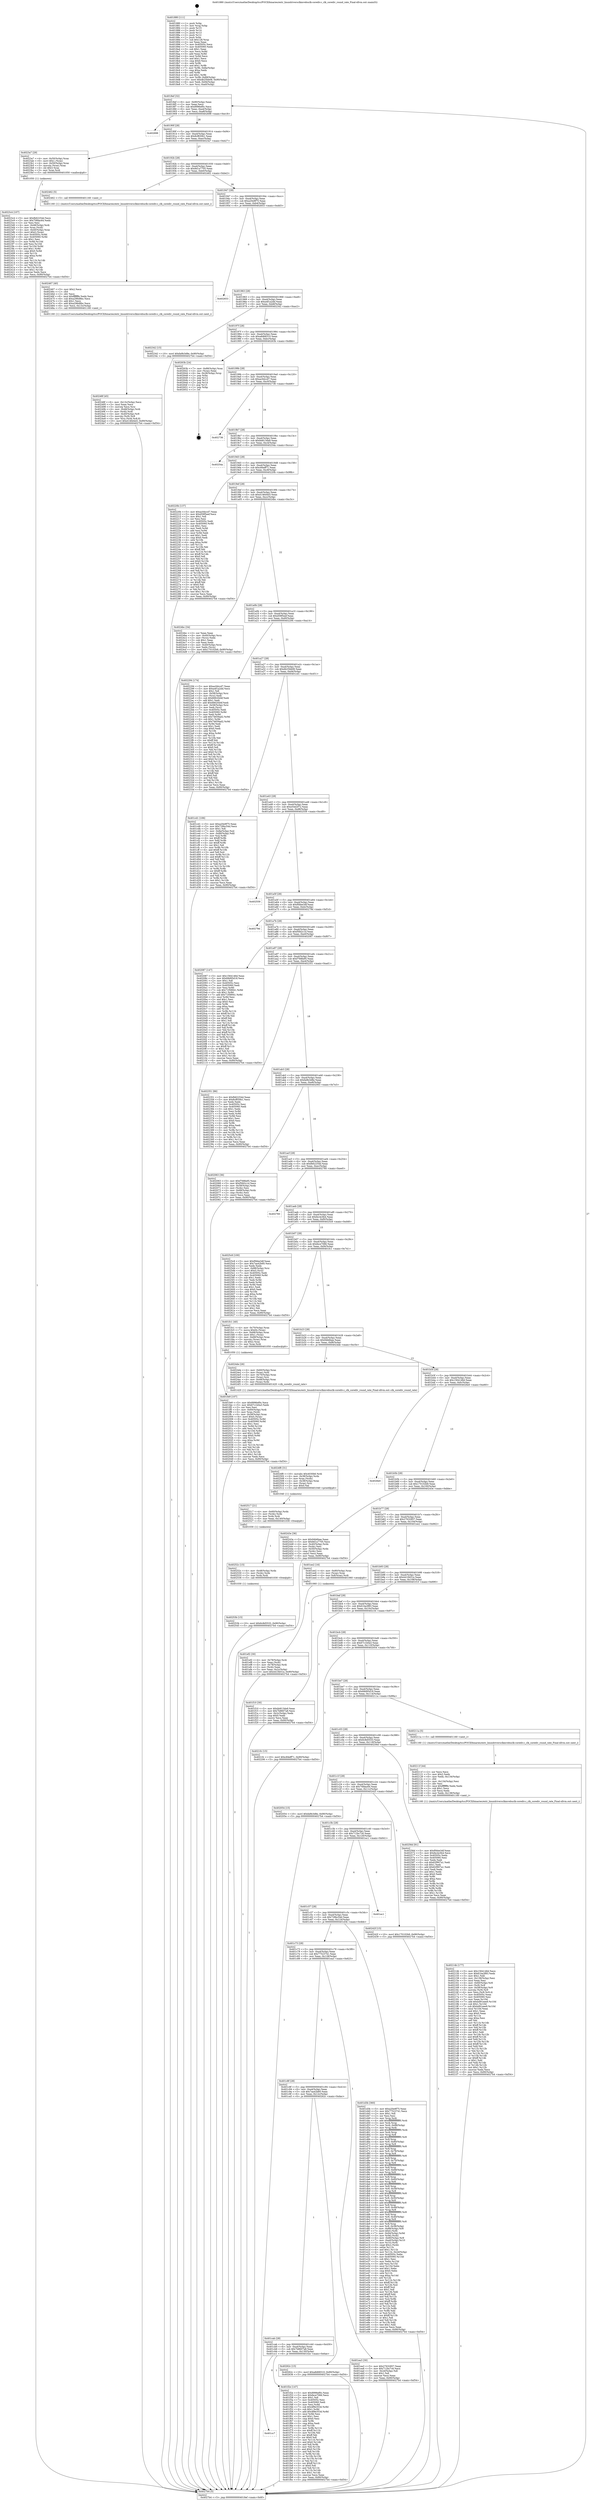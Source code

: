 digraph "0x401880" {
  label = "0x401880 (/mnt/c/Users/mathe/Desktop/tcc/POCII/binaries/extr_linuxdriversclkmvebuclk-corediv.c_clk_corediv_round_rate_Final-ollvm.out::main(0))"
  labelloc = "t"
  node[shape=record]

  Entry [label="",width=0.3,height=0.3,shape=circle,fillcolor=black,style=filled]
  "0x4018ef" [label="{
     0x4018ef [32]\l
     | [instrs]\l
     &nbsp;&nbsp;0x4018ef \<+6\>: mov -0x90(%rbp),%eax\l
     &nbsp;&nbsp;0x4018f5 \<+2\>: mov %eax,%ecx\l
     &nbsp;&nbsp;0x4018f7 \<+6\>: sub $0x8996ef0c,%ecx\l
     &nbsp;&nbsp;0x4018fd \<+6\>: mov %eax,-0xa4(%rbp)\l
     &nbsp;&nbsp;0x401903 \<+6\>: mov %ecx,-0xa8(%rbp)\l
     &nbsp;&nbsp;0x401909 \<+6\>: je 0000000000402698 \<main+0xe18\>\l
  }"]
  "0x402698" [label="{
     0x402698\l
  }", style=dashed]
  "0x40190f" [label="{
     0x40190f [28]\l
     | [instrs]\l
     &nbsp;&nbsp;0x40190f \<+5\>: jmp 0000000000401914 \<main+0x94\>\l
     &nbsp;&nbsp;0x401914 \<+6\>: mov -0xa4(%rbp),%eax\l
     &nbsp;&nbsp;0x40191a \<+5\>: sub $0x8cf830b1,%eax\l
     &nbsp;&nbsp;0x40191f \<+6\>: mov %eax,-0xac(%rbp)\l
     &nbsp;&nbsp;0x401925 \<+6\>: je 00000000004023a7 \<main+0xb27\>\l
  }"]
  Exit [label="",width=0.3,height=0.3,shape=circle,fillcolor=black,style=filled,peripheries=2]
  "0x4023a7" [label="{
     0x4023a7 [29]\l
     | [instrs]\l
     &nbsp;&nbsp;0x4023a7 \<+4\>: mov -0x50(%rbp),%rax\l
     &nbsp;&nbsp;0x4023ab \<+6\>: movl $0x1,(%rax)\l
     &nbsp;&nbsp;0x4023b1 \<+4\>: mov -0x50(%rbp),%rax\l
     &nbsp;&nbsp;0x4023b5 \<+3\>: movslq (%rax),%rax\l
     &nbsp;&nbsp;0x4023b8 \<+4\>: shl $0x3,%rax\l
     &nbsp;&nbsp;0x4023bc \<+3\>: mov %rax,%rdi\l
     &nbsp;&nbsp;0x4023bf \<+5\>: call 0000000000401050 \<malloc@plt\>\l
     | [calls]\l
     &nbsp;&nbsp;0x401050 \{1\} (unknown)\l
  }"]
  "0x40192b" [label="{
     0x40192b [28]\l
     | [instrs]\l
     &nbsp;&nbsp;0x40192b \<+5\>: jmp 0000000000401930 \<main+0xb0\>\l
     &nbsp;&nbsp;0x401930 \<+6\>: mov -0xa4(%rbp),%eax\l
     &nbsp;&nbsp;0x401936 \<+5\>: sub $0x8d1a7705,%eax\l
     &nbsp;&nbsp;0x40193b \<+6\>: mov %eax,-0xb0(%rbp)\l
     &nbsp;&nbsp;0x401941 \<+6\>: je 0000000000402462 \<main+0xbe2\>\l
  }"]
  "0x40253b" [label="{
     0x40253b [15]\l
     | [instrs]\l
     &nbsp;&nbsp;0x40253b \<+10\>: movl $0x6c8d5533,-0x90(%rbp)\l
     &nbsp;&nbsp;0x402545 \<+5\>: jmp 00000000004027b4 \<main+0xf34\>\l
  }"]
  "0x402462" [label="{
     0x402462 [5]\l
     | [instrs]\l
     &nbsp;&nbsp;0x402462 \<+5\>: call 0000000000401160 \<next_i\>\l
     | [calls]\l
     &nbsp;&nbsp;0x401160 \{1\} (/mnt/c/Users/mathe/Desktop/tcc/POCII/binaries/extr_linuxdriversclkmvebuclk-corediv.c_clk_corediv_round_rate_Final-ollvm.out::next_i)\l
  }"]
  "0x401947" [label="{
     0x401947 [28]\l
     | [instrs]\l
     &nbsp;&nbsp;0x401947 \<+5\>: jmp 000000000040194c \<main+0xcc\>\l
     &nbsp;&nbsp;0x40194c \<+6\>: mov -0xa4(%rbp),%eax\l
     &nbsp;&nbsp;0x401952 \<+5\>: sub $0xa20e9f75,%eax\l
     &nbsp;&nbsp;0x401957 \<+6\>: mov %eax,-0xb4(%rbp)\l
     &nbsp;&nbsp;0x40195d \<+6\>: je 0000000000402653 \<main+0xdd3\>\l
  }"]
  "0x40252c" [label="{
     0x40252c [15]\l
     | [instrs]\l
     &nbsp;&nbsp;0x40252c \<+4\>: mov -0x48(%rbp),%rdx\l
     &nbsp;&nbsp;0x402530 \<+3\>: mov (%rdx),%rdx\l
     &nbsp;&nbsp;0x402533 \<+3\>: mov %rdx,%rdi\l
     &nbsp;&nbsp;0x402536 \<+5\>: call 0000000000401030 \<free@plt\>\l
     | [calls]\l
     &nbsp;&nbsp;0x401030 \{1\} (unknown)\l
  }"]
  "0x402653" [label="{
     0x402653\l
  }", style=dashed]
  "0x401963" [label="{
     0x401963 [28]\l
     | [instrs]\l
     &nbsp;&nbsp;0x401963 \<+5\>: jmp 0000000000401968 \<main+0xe8\>\l
     &nbsp;&nbsp;0x401968 \<+6\>: mov -0xa4(%rbp),%eax\l
     &nbsp;&nbsp;0x40196e \<+5\>: sub $0xa4f1a2dd,%eax\l
     &nbsp;&nbsp;0x401973 \<+6\>: mov %eax,-0xb8(%rbp)\l
     &nbsp;&nbsp;0x401979 \<+6\>: je 0000000000402342 \<main+0xac2\>\l
  }"]
  "0x402517" [label="{
     0x402517 [21]\l
     | [instrs]\l
     &nbsp;&nbsp;0x402517 \<+4\>: mov -0x60(%rbp),%rdx\l
     &nbsp;&nbsp;0x40251b \<+3\>: mov (%rdx),%rdx\l
     &nbsp;&nbsp;0x40251e \<+3\>: mov %rdx,%rdi\l
     &nbsp;&nbsp;0x402521 \<+6\>: mov %eax,-0x140(%rbp)\l
     &nbsp;&nbsp;0x402527 \<+5\>: call 0000000000401030 \<free@plt\>\l
     | [calls]\l
     &nbsp;&nbsp;0x401030 \{1\} (unknown)\l
  }"]
  "0x402342" [label="{
     0x402342 [15]\l
     | [instrs]\l
     &nbsp;&nbsp;0x402342 \<+10\>: movl $0xfa9b3d8e,-0x90(%rbp)\l
     &nbsp;&nbsp;0x40234c \<+5\>: jmp 00000000004027b4 \<main+0xf34\>\l
  }"]
  "0x40197f" [label="{
     0x40197f [28]\l
     | [instrs]\l
     &nbsp;&nbsp;0x40197f \<+5\>: jmp 0000000000401984 \<main+0x104\>\l
     &nbsp;&nbsp;0x401984 \<+6\>: mov -0xa4(%rbp),%eax\l
     &nbsp;&nbsp;0x40198a \<+5\>: sub $0xa8d68310,%eax\l
     &nbsp;&nbsp;0x40198f \<+6\>: mov %eax,-0xbc(%rbp)\l
     &nbsp;&nbsp;0x401995 \<+6\>: je 000000000040263b \<main+0xdbb\>\l
  }"]
  "0x4024f8" [label="{
     0x4024f8 [31]\l
     | [instrs]\l
     &nbsp;&nbsp;0x4024f8 \<+10\>: movabs $0x4030b6,%rdi\l
     &nbsp;&nbsp;0x402502 \<+4\>: mov -0x38(%rbp),%rdx\l
     &nbsp;&nbsp;0x402506 \<+3\>: mov %rax,(%rdx)\l
     &nbsp;&nbsp;0x402509 \<+4\>: mov -0x38(%rbp),%rax\l
     &nbsp;&nbsp;0x40250d \<+3\>: mov (%rax),%rsi\l
     &nbsp;&nbsp;0x402510 \<+2\>: mov $0x0,%al\l
     &nbsp;&nbsp;0x402512 \<+5\>: call 0000000000401040 \<printf@plt\>\l
     | [calls]\l
     &nbsp;&nbsp;0x401040 \{1\} (unknown)\l
  }"]
  "0x40263b" [label="{
     0x40263b [24]\l
     | [instrs]\l
     &nbsp;&nbsp;0x40263b \<+7\>: mov -0x88(%rbp),%rax\l
     &nbsp;&nbsp;0x402642 \<+2\>: mov (%rax),%eax\l
     &nbsp;&nbsp;0x402644 \<+4\>: lea -0x28(%rbp),%rsp\l
     &nbsp;&nbsp;0x402648 \<+1\>: pop %rbx\l
     &nbsp;&nbsp;0x402649 \<+2\>: pop %r12\l
     &nbsp;&nbsp;0x40264b \<+2\>: pop %r13\l
     &nbsp;&nbsp;0x40264d \<+2\>: pop %r14\l
     &nbsp;&nbsp;0x40264f \<+2\>: pop %r15\l
     &nbsp;&nbsp;0x402651 \<+1\>: pop %rbp\l
     &nbsp;&nbsp;0x402652 \<+1\>: ret\l
  }"]
  "0x40199b" [label="{
     0x40199b [28]\l
     | [instrs]\l
     &nbsp;&nbsp;0x40199b \<+5\>: jmp 00000000004019a0 \<main+0x120\>\l
     &nbsp;&nbsp;0x4019a0 \<+6\>: mov -0xa4(%rbp),%eax\l
     &nbsp;&nbsp;0x4019a6 \<+5\>: sub $0xac0dccd7,%eax\l
     &nbsp;&nbsp;0x4019ab \<+6\>: mov %eax,-0xc0(%rbp)\l
     &nbsp;&nbsp;0x4019b1 \<+6\>: je 0000000000402736 \<main+0xeb6\>\l
  }"]
  "0x40248f" [label="{
     0x40248f [45]\l
     | [instrs]\l
     &nbsp;&nbsp;0x40248f \<+6\>: mov -0x13c(%rbp),%ecx\l
     &nbsp;&nbsp;0x402495 \<+3\>: imul %eax,%ecx\l
     &nbsp;&nbsp;0x402498 \<+3\>: movslq %ecx,%rsi\l
     &nbsp;&nbsp;0x40249b \<+4\>: mov -0x48(%rbp),%rdi\l
     &nbsp;&nbsp;0x40249f \<+3\>: mov (%rdi),%rdi\l
     &nbsp;&nbsp;0x4024a2 \<+4\>: mov -0x40(%rbp),%r8\l
     &nbsp;&nbsp;0x4024a6 \<+3\>: movslq (%r8),%r8\l
     &nbsp;&nbsp;0x4024a9 \<+4\>: mov %rsi,(%rdi,%r8,8)\l
     &nbsp;&nbsp;0x4024ad \<+10\>: movl $0xd146d4d3,-0x90(%rbp)\l
     &nbsp;&nbsp;0x4024b7 \<+5\>: jmp 00000000004027b4 \<main+0xf34\>\l
  }"]
  "0x402736" [label="{
     0x402736\l
  }", style=dashed]
  "0x4019b7" [label="{
     0x4019b7 [28]\l
     | [instrs]\l
     &nbsp;&nbsp;0x4019b7 \<+5\>: jmp 00000000004019bc \<main+0x13c\>\l
     &nbsp;&nbsp;0x4019bc \<+6\>: mov -0xa4(%rbp),%eax\l
     &nbsp;&nbsp;0x4019c2 \<+5\>: sub $0xbb813da9,%eax\l
     &nbsp;&nbsp;0x4019c7 \<+6\>: mov %eax,-0xc4(%rbp)\l
     &nbsp;&nbsp;0x4019cd \<+6\>: je 000000000040254a \<main+0xcca\>\l
  }"]
  "0x402467" [label="{
     0x402467 [40]\l
     | [instrs]\l
     &nbsp;&nbsp;0x402467 \<+5\>: mov $0x2,%ecx\l
     &nbsp;&nbsp;0x40246c \<+1\>: cltd\l
     &nbsp;&nbsp;0x40246d \<+2\>: idiv %ecx\l
     &nbsp;&nbsp;0x40246f \<+6\>: imul $0xfffffffe,%edx,%ecx\l
     &nbsp;&nbsp;0x402475 \<+6\>: sub $0xa296d8bc,%ecx\l
     &nbsp;&nbsp;0x40247b \<+3\>: add $0x1,%ecx\l
     &nbsp;&nbsp;0x40247e \<+6\>: add $0xa296d8bc,%ecx\l
     &nbsp;&nbsp;0x402484 \<+6\>: mov %ecx,-0x13c(%rbp)\l
     &nbsp;&nbsp;0x40248a \<+5\>: call 0000000000401160 \<next_i\>\l
     | [calls]\l
     &nbsp;&nbsp;0x401160 \{1\} (/mnt/c/Users/mathe/Desktop/tcc/POCII/binaries/extr_linuxdriversclkmvebuclk-corediv.c_clk_corediv_round_rate_Final-ollvm.out::next_i)\l
  }"]
  "0x40254a" [label="{
     0x40254a\l
  }", style=dashed]
  "0x4019d3" [label="{
     0x4019d3 [28]\l
     | [instrs]\l
     &nbsp;&nbsp;0x4019d3 \<+5\>: jmp 00000000004019d8 \<main+0x158\>\l
     &nbsp;&nbsp;0x4019d8 \<+6\>: mov -0xa4(%rbp),%eax\l
     &nbsp;&nbsp;0x4019de \<+5\>: sub $0xc84eff71,%eax\l
     &nbsp;&nbsp;0x4019e3 \<+6\>: mov %eax,-0xc8(%rbp)\l
     &nbsp;&nbsp;0x4019e9 \<+6\>: je 000000000040220b \<main+0x98b\>\l
  }"]
  "0x4023c4" [label="{
     0x4023c4 [107]\l
     | [instrs]\l
     &nbsp;&nbsp;0x4023c4 \<+5\>: mov $0xfb62254d,%ecx\l
     &nbsp;&nbsp;0x4023c9 \<+5\>: mov $0x70fdac64,%edx\l
     &nbsp;&nbsp;0x4023ce \<+2\>: xor %esi,%esi\l
     &nbsp;&nbsp;0x4023d0 \<+4\>: mov -0x48(%rbp),%rdi\l
     &nbsp;&nbsp;0x4023d4 \<+3\>: mov %rax,(%rdi)\l
     &nbsp;&nbsp;0x4023d7 \<+4\>: mov -0x40(%rbp),%rax\l
     &nbsp;&nbsp;0x4023db \<+6\>: movl $0x0,(%rax)\l
     &nbsp;&nbsp;0x4023e1 \<+8\>: mov 0x40505c,%r8d\l
     &nbsp;&nbsp;0x4023e9 \<+8\>: mov 0x405060,%r9d\l
     &nbsp;&nbsp;0x4023f1 \<+3\>: sub $0x1,%esi\l
     &nbsp;&nbsp;0x4023f4 \<+3\>: mov %r8d,%r10d\l
     &nbsp;&nbsp;0x4023f7 \<+3\>: add %esi,%r10d\l
     &nbsp;&nbsp;0x4023fa \<+4\>: imul %r10d,%r8d\l
     &nbsp;&nbsp;0x4023fe \<+4\>: and $0x1,%r8d\l
     &nbsp;&nbsp;0x402402 \<+4\>: cmp $0x0,%r8d\l
     &nbsp;&nbsp;0x402406 \<+4\>: sete %r11b\l
     &nbsp;&nbsp;0x40240a \<+4\>: cmp $0xa,%r9d\l
     &nbsp;&nbsp;0x40240e \<+3\>: setl %bl\l
     &nbsp;&nbsp;0x402411 \<+3\>: mov %r11b,%r14b\l
     &nbsp;&nbsp;0x402414 \<+3\>: and %bl,%r14b\l
     &nbsp;&nbsp;0x402417 \<+3\>: xor %bl,%r11b\l
     &nbsp;&nbsp;0x40241a \<+3\>: or %r11b,%r14b\l
     &nbsp;&nbsp;0x40241d \<+4\>: test $0x1,%r14b\l
     &nbsp;&nbsp;0x402421 \<+3\>: cmovne %edx,%ecx\l
     &nbsp;&nbsp;0x402424 \<+6\>: mov %ecx,-0x90(%rbp)\l
     &nbsp;&nbsp;0x40242a \<+5\>: jmp 00000000004027b4 \<main+0xf34\>\l
  }"]
  "0x40220b" [label="{
     0x40220b [137]\l
     | [instrs]\l
     &nbsp;&nbsp;0x40220b \<+5\>: mov $0xac0dccd7,%eax\l
     &nbsp;&nbsp;0x402210 \<+5\>: mov $0xd59f5eef,%ecx\l
     &nbsp;&nbsp;0x402215 \<+2\>: mov $0x1,%dl\l
     &nbsp;&nbsp;0x402217 \<+2\>: xor %esi,%esi\l
     &nbsp;&nbsp;0x402219 \<+7\>: mov 0x40505c,%edi\l
     &nbsp;&nbsp;0x402220 \<+8\>: mov 0x405060,%r8d\l
     &nbsp;&nbsp;0x402228 \<+3\>: sub $0x1,%esi\l
     &nbsp;&nbsp;0x40222b \<+3\>: mov %edi,%r9d\l
     &nbsp;&nbsp;0x40222e \<+3\>: add %esi,%r9d\l
     &nbsp;&nbsp;0x402231 \<+4\>: imul %r9d,%edi\l
     &nbsp;&nbsp;0x402235 \<+3\>: and $0x1,%edi\l
     &nbsp;&nbsp;0x402238 \<+3\>: cmp $0x0,%edi\l
     &nbsp;&nbsp;0x40223b \<+4\>: sete %r10b\l
     &nbsp;&nbsp;0x40223f \<+4\>: cmp $0xa,%r8d\l
     &nbsp;&nbsp;0x402243 \<+4\>: setl %r11b\l
     &nbsp;&nbsp;0x402247 \<+3\>: mov %r10b,%bl\l
     &nbsp;&nbsp;0x40224a \<+3\>: xor $0xff,%bl\l
     &nbsp;&nbsp;0x40224d \<+3\>: mov %r11b,%r14b\l
     &nbsp;&nbsp;0x402250 \<+4\>: xor $0xff,%r14b\l
     &nbsp;&nbsp;0x402254 \<+3\>: xor $0x0,%dl\l
     &nbsp;&nbsp;0x402257 \<+3\>: mov %bl,%r15b\l
     &nbsp;&nbsp;0x40225a \<+4\>: and $0x0,%r15b\l
     &nbsp;&nbsp;0x40225e \<+3\>: and %dl,%r10b\l
     &nbsp;&nbsp;0x402261 \<+3\>: mov %r14b,%r12b\l
     &nbsp;&nbsp;0x402264 \<+4\>: and $0x0,%r12b\l
     &nbsp;&nbsp;0x402268 \<+3\>: and %dl,%r11b\l
     &nbsp;&nbsp;0x40226b \<+3\>: or %r10b,%r15b\l
     &nbsp;&nbsp;0x40226e \<+3\>: or %r11b,%r12b\l
     &nbsp;&nbsp;0x402271 \<+3\>: xor %r12b,%r15b\l
     &nbsp;&nbsp;0x402274 \<+3\>: or %r14b,%bl\l
     &nbsp;&nbsp;0x402277 \<+3\>: xor $0xff,%bl\l
     &nbsp;&nbsp;0x40227a \<+3\>: or $0x0,%dl\l
     &nbsp;&nbsp;0x40227d \<+2\>: and %dl,%bl\l
     &nbsp;&nbsp;0x40227f \<+3\>: or %bl,%r15b\l
     &nbsp;&nbsp;0x402282 \<+4\>: test $0x1,%r15b\l
     &nbsp;&nbsp;0x402286 \<+3\>: cmovne %ecx,%eax\l
     &nbsp;&nbsp;0x402289 \<+6\>: mov %eax,-0x90(%rbp)\l
     &nbsp;&nbsp;0x40228f \<+5\>: jmp 00000000004027b4 \<main+0xf34\>\l
  }"]
  "0x4019ef" [label="{
     0x4019ef [28]\l
     | [instrs]\l
     &nbsp;&nbsp;0x4019ef \<+5\>: jmp 00000000004019f4 \<main+0x174\>\l
     &nbsp;&nbsp;0x4019f4 \<+6\>: mov -0xa4(%rbp),%eax\l
     &nbsp;&nbsp;0x4019fa \<+5\>: sub $0xd146d4d3,%eax\l
     &nbsp;&nbsp;0x4019ff \<+6\>: mov %eax,-0xcc(%rbp)\l
     &nbsp;&nbsp;0x401a05 \<+6\>: je 00000000004024bc \<main+0xc3c\>\l
  }"]
  "0x40214b" [label="{
     0x40214b [177]\l
     | [instrs]\l
     &nbsp;&nbsp;0x40214b \<+5\>: mov $0x1564146d,%ecx\l
     &nbsp;&nbsp;0x402150 \<+5\>: mov $0x61ba3f83,%edx\l
     &nbsp;&nbsp;0x402155 \<+3\>: mov $0x1,%dil\l
     &nbsp;&nbsp;0x402158 \<+6\>: mov -0x138(%rbp),%esi\l
     &nbsp;&nbsp;0x40215e \<+3\>: imul %eax,%esi\l
     &nbsp;&nbsp;0x402161 \<+4\>: mov -0x60(%rbp),%r8\l
     &nbsp;&nbsp;0x402165 \<+3\>: mov (%r8),%r8\l
     &nbsp;&nbsp;0x402168 \<+4\>: mov -0x58(%rbp),%r9\l
     &nbsp;&nbsp;0x40216c \<+3\>: movslq (%r9),%r9\l
     &nbsp;&nbsp;0x40216f \<+4\>: mov %esi,(%r8,%r9,4)\l
     &nbsp;&nbsp;0x402173 \<+7\>: mov 0x40505c,%eax\l
     &nbsp;&nbsp;0x40217a \<+7\>: mov 0x405060,%esi\l
     &nbsp;&nbsp;0x402181 \<+3\>: mov %eax,%r10d\l
     &nbsp;&nbsp;0x402184 \<+7\>: add $0xbd91eee9,%r10d\l
     &nbsp;&nbsp;0x40218b \<+4\>: sub $0x1,%r10d\l
     &nbsp;&nbsp;0x40218f \<+7\>: sub $0xbd91eee9,%r10d\l
     &nbsp;&nbsp;0x402196 \<+4\>: imul %r10d,%eax\l
     &nbsp;&nbsp;0x40219a \<+3\>: and $0x1,%eax\l
     &nbsp;&nbsp;0x40219d \<+3\>: cmp $0x0,%eax\l
     &nbsp;&nbsp;0x4021a0 \<+4\>: sete %r11b\l
     &nbsp;&nbsp;0x4021a4 \<+3\>: cmp $0xa,%esi\l
     &nbsp;&nbsp;0x4021a7 \<+3\>: setl %bl\l
     &nbsp;&nbsp;0x4021aa \<+3\>: mov %r11b,%r14b\l
     &nbsp;&nbsp;0x4021ad \<+4\>: xor $0xff,%r14b\l
     &nbsp;&nbsp;0x4021b1 \<+3\>: mov %bl,%r15b\l
     &nbsp;&nbsp;0x4021b4 \<+4\>: xor $0xff,%r15b\l
     &nbsp;&nbsp;0x4021b8 \<+4\>: xor $0x1,%dil\l
     &nbsp;&nbsp;0x4021bc \<+3\>: mov %r14b,%r12b\l
     &nbsp;&nbsp;0x4021bf \<+4\>: and $0xff,%r12b\l
     &nbsp;&nbsp;0x4021c3 \<+3\>: and %dil,%r11b\l
     &nbsp;&nbsp;0x4021c6 \<+3\>: mov %r15b,%r13b\l
     &nbsp;&nbsp;0x4021c9 \<+4\>: and $0xff,%r13b\l
     &nbsp;&nbsp;0x4021cd \<+3\>: and %dil,%bl\l
     &nbsp;&nbsp;0x4021d0 \<+3\>: or %r11b,%r12b\l
     &nbsp;&nbsp;0x4021d3 \<+3\>: or %bl,%r13b\l
     &nbsp;&nbsp;0x4021d6 \<+3\>: xor %r13b,%r12b\l
     &nbsp;&nbsp;0x4021d9 \<+3\>: or %r15b,%r14b\l
     &nbsp;&nbsp;0x4021dc \<+4\>: xor $0xff,%r14b\l
     &nbsp;&nbsp;0x4021e0 \<+4\>: or $0x1,%dil\l
     &nbsp;&nbsp;0x4021e4 \<+3\>: and %dil,%r14b\l
     &nbsp;&nbsp;0x4021e7 \<+3\>: or %r14b,%r12b\l
     &nbsp;&nbsp;0x4021ea \<+4\>: test $0x1,%r12b\l
     &nbsp;&nbsp;0x4021ee \<+3\>: cmovne %edx,%ecx\l
     &nbsp;&nbsp;0x4021f1 \<+6\>: mov %ecx,-0x90(%rbp)\l
     &nbsp;&nbsp;0x4021f7 \<+5\>: jmp 00000000004027b4 \<main+0xf34\>\l
  }"]
  "0x4024bc" [label="{
     0x4024bc [34]\l
     | [instrs]\l
     &nbsp;&nbsp;0x4024bc \<+2\>: xor %eax,%eax\l
     &nbsp;&nbsp;0x4024be \<+4\>: mov -0x40(%rbp),%rcx\l
     &nbsp;&nbsp;0x4024c2 \<+2\>: mov (%rcx),%edx\l
     &nbsp;&nbsp;0x4024c4 \<+3\>: sub $0x1,%eax\l
     &nbsp;&nbsp;0x4024c7 \<+2\>: sub %eax,%edx\l
     &nbsp;&nbsp;0x4024c9 \<+4\>: mov -0x40(%rbp),%rcx\l
     &nbsp;&nbsp;0x4024cd \<+2\>: mov %edx,(%rcx)\l
     &nbsp;&nbsp;0x4024cf \<+10\>: movl $0x170102b9,-0x90(%rbp)\l
     &nbsp;&nbsp;0x4024d9 \<+5\>: jmp 00000000004027b4 \<main+0xf34\>\l
  }"]
  "0x401a0b" [label="{
     0x401a0b [28]\l
     | [instrs]\l
     &nbsp;&nbsp;0x401a0b \<+5\>: jmp 0000000000401a10 \<main+0x190\>\l
     &nbsp;&nbsp;0x401a10 \<+6\>: mov -0xa4(%rbp),%eax\l
     &nbsp;&nbsp;0x401a16 \<+5\>: sub $0xd59f5eef,%eax\l
     &nbsp;&nbsp;0x401a1b \<+6\>: mov %eax,-0xd0(%rbp)\l
     &nbsp;&nbsp;0x401a21 \<+6\>: je 0000000000402294 \<main+0xa14\>\l
  }"]
  "0x40211f" [label="{
     0x40211f [44]\l
     | [instrs]\l
     &nbsp;&nbsp;0x40211f \<+2\>: xor %ecx,%ecx\l
     &nbsp;&nbsp;0x402121 \<+5\>: mov $0x2,%edx\l
     &nbsp;&nbsp;0x402126 \<+6\>: mov %edx,-0x134(%rbp)\l
     &nbsp;&nbsp;0x40212c \<+1\>: cltd\l
     &nbsp;&nbsp;0x40212d \<+6\>: mov -0x134(%rbp),%esi\l
     &nbsp;&nbsp;0x402133 \<+2\>: idiv %esi\l
     &nbsp;&nbsp;0x402135 \<+6\>: imul $0xfffffffe,%edx,%edx\l
     &nbsp;&nbsp;0x40213b \<+3\>: sub $0x1,%ecx\l
     &nbsp;&nbsp;0x40213e \<+2\>: sub %ecx,%edx\l
     &nbsp;&nbsp;0x402140 \<+6\>: mov %edx,-0x138(%rbp)\l
     &nbsp;&nbsp;0x402146 \<+5\>: call 0000000000401160 \<next_i\>\l
     | [calls]\l
     &nbsp;&nbsp;0x401160 \{1\} (/mnt/c/Users/mathe/Desktop/tcc/POCII/binaries/extr_linuxdriversclkmvebuclk-corediv.c_clk_corediv_round_rate_Final-ollvm.out::next_i)\l
  }"]
  "0x402294" [label="{
     0x402294 [174]\l
     | [instrs]\l
     &nbsp;&nbsp;0x402294 \<+5\>: mov $0xac0dccd7,%eax\l
     &nbsp;&nbsp;0x402299 \<+5\>: mov $0xa4f1a2dd,%ecx\l
     &nbsp;&nbsp;0x40229e \<+2\>: mov $0x1,%dl\l
     &nbsp;&nbsp;0x4022a0 \<+4\>: mov -0x58(%rbp),%rsi\l
     &nbsp;&nbsp;0x4022a4 \<+2\>: mov (%rsi),%edi\l
     &nbsp;&nbsp;0x4022a6 \<+6\>: sub $0x66620d4f,%edi\l
     &nbsp;&nbsp;0x4022ac \<+3\>: add $0x1,%edi\l
     &nbsp;&nbsp;0x4022af \<+6\>: add $0x66620d4f,%edi\l
     &nbsp;&nbsp;0x4022b5 \<+4\>: mov -0x58(%rbp),%rsi\l
     &nbsp;&nbsp;0x4022b9 \<+2\>: mov %edi,(%rsi)\l
     &nbsp;&nbsp;0x4022bb \<+7\>: mov 0x40505c,%edi\l
     &nbsp;&nbsp;0x4022c2 \<+8\>: mov 0x405060,%r8d\l
     &nbsp;&nbsp;0x4022ca \<+3\>: mov %edi,%r9d\l
     &nbsp;&nbsp;0x4022cd \<+7\>: add $0x74659ad2,%r9d\l
     &nbsp;&nbsp;0x4022d4 \<+4\>: sub $0x1,%r9d\l
     &nbsp;&nbsp;0x4022d8 \<+7\>: sub $0x74659ad2,%r9d\l
     &nbsp;&nbsp;0x4022df \<+4\>: imul %r9d,%edi\l
     &nbsp;&nbsp;0x4022e3 \<+3\>: and $0x1,%edi\l
     &nbsp;&nbsp;0x4022e6 \<+3\>: cmp $0x0,%edi\l
     &nbsp;&nbsp;0x4022e9 \<+4\>: sete %r10b\l
     &nbsp;&nbsp;0x4022ed \<+4\>: cmp $0xa,%r8d\l
     &nbsp;&nbsp;0x4022f1 \<+4\>: setl %r11b\l
     &nbsp;&nbsp;0x4022f5 \<+3\>: mov %r10b,%bl\l
     &nbsp;&nbsp;0x4022f8 \<+3\>: xor $0xff,%bl\l
     &nbsp;&nbsp;0x4022fb \<+3\>: mov %r11b,%r14b\l
     &nbsp;&nbsp;0x4022fe \<+4\>: xor $0xff,%r14b\l
     &nbsp;&nbsp;0x402302 \<+3\>: xor $0x0,%dl\l
     &nbsp;&nbsp;0x402305 \<+3\>: mov %bl,%r15b\l
     &nbsp;&nbsp;0x402308 \<+4\>: and $0x0,%r15b\l
     &nbsp;&nbsp;0x40230c \<+3\>: and %dl,%r10b\l
     &nbsp;&nbsp;0x40230f \<+3\>: mov %r14b,%r12b\l
     &nbsp;&nbsp;0x402312 \<+4\>: and $0x0,%r12b\l
     &nbsp;&nbsp;0x402316 \<+3\>: and %dl,%r11b\l
     &nbsp;&nbsp;0x402319 \<+3\>: or %r10b,%r15b\l
     &nbsp;&nbsp;0x40231c \<+3\>: or %r11b,%r12b\l
     &nbsp;&nbsp;0x40231f \<+3\>: xor %r12b,%r15b\l
     &nbsp;&nbsp;0x402322 \<+3\>: or %r14b,%bl\l
     &nbsp;&nbsp;0x402325 \<+3\>: xor $0xff,%bl\l
     &nbsp;&nbsp;0x402328 \<+3\>: or $0x0,%dl\l
     &nbsp;&nbsp;0x40232b \<+2\>: and %dl,%bl\l
     &nbsp;&nbsp;0x40232d \<+3\>: or %bl,%r15b\l
     &nbsp;&nbsp;0x402330 \<+4\>: test $0x1,%r15b\l
     &nbsp;&nbsp;0x402334 \<+3\>: cmovne %ecx,%eax\l
     &nbsp;&nbsp;0x402337 \<+6\>: mov %eax,-0x90(%rbp)\l
     &nbsp;&nbsp;0x40233d \<+5\>: jmp 00000000004027b4 \<main+0xf34\>\l
  }"]
  "0x401a27" [label="{
     0x401a27 [28]\l
     | [instrs]\l
     &nbsp;&nbsp;0x401a27 \<+5\>: jmp 0000000000401a2c \<main+0x1ac\>\l
     &nbsp;&nbsp;0x401a2c \<+6\>: mov -0xa4(%rbp),%eax\l
     &nbsp;&nbsp;0x401a32 \<+5\>: sub $0xdb25bb08,%eax\l
     &nbsp;&nbsp;0x401a37 \<+6\>: mov %eax,-0xd4(%rbp)\l
     &nbsp;&nbsp;0x401a3d \<+6\>: je 0000000000401cd1 \<main+0x451\>\l
  }"]
  "0x401fe9" [label="{
     0x401fe9 [107]\l
     | [instrs]\l
     &nbsp;&nbsp;0x401fe9 \<+5\>: mov $0x8996ef0c,%ecx\l
     &nbsp;&nbsp;0x401fee \<+5\>: mov $0x67c1b0a3,%edx\l
     &nbsp;&nbsp;0x401ff3 \<+2\>: xor %esi,%esi\l
     &nbsp;&nbsp;0x401ff5 \<+4\>: mov -0x60(%rbp),%rdi\l
     &nbsp;&nbsp;0x401ff9 \<+3\>: mov %rax,(%rdi)\l
     &nbsp;&nbsp;0x401ffc \<+4\>: mov -0x58(%rbp),%rax\l
     &nbsp;&nbsp;0x402000 \<+6\>: movl $0x0,(%rax)\l
     &nbsp;&nbsp;0x402006 \<+8\>: mov 0x40505c,%r8d\l
     &nbsp;&nbsp;0x40200e \<+8\>: mov 0x405060,%r9d\l
     &nbsp;&nbsp;0x402016 \<+3\>: sub $0x1,%esi\l
     &nbsp;&nbsp;0x402019 \<+3\>: mov %r8d,%r10d\l
     &nbsp;&nbsp;0x40201c \<+3\>: add %esi,%r10d\l
     &nbsp;&nbsp;0x40201f \<+4\>: imul %r10d,%r8d\l
     &nbsp;&nbsp;0x402023 \<+4\>: and $0x1,%r8d\l
     &nbsp;&nbsp;0x402027 \<+4\>: cmp $0x0,%r8d\l
     &nbsp;&nbsp;0x40202b \<+4\>: sete %r11b\l
     &nbsp;&nbsp;0x40202f \<+4\>: cmp $0xa,%r9d\l
     &nbsp;&nbsp;0x402033 \<+3\>: setl %bl\l
     &nbsp;&nbsp;0x402036 \<+3\>: mov %r11b,%r14b\l
     &nbsp;&nbsp;0x402039 \<+3\>: and %bl,%r14b\l
     &nbsp;&nbsp;0x40203c \<+3\>: xor %bl,%r11b\l
     &nbsp;&nbsp;0x40203f \<+3\>: or %r11b,%r14b\l
     &nbsp;&nbsp;0x402042 \<+4\>: test $0x1,%r14b\l
     &nbsp;&nbsp;0x402046 \<+3\>: cmovne %edx,%ecx\l
     &nbsp;&nbsp;0x402049 \<+6\>: mov %ecx,-0x90(%rbp)\l
     &nbsp;&nbsp;0x40204f \<+5\>: jmp 00000000004027b4 \<main+0xf34\>\l
  }"]
  "0x401cd1" [label="{
     0x401cd1 [106]\l
     | [instrs]\l
     &nbsp;&nbsp;0x401cd1 \<+5\>: mov $0xa20e9f75,%eax\l
     &nbsp;&nbsp;0x401cd6 \<+5\>: mov $0x728bc54d,%ecx\l
     &nbsp;&nbsp;0x401cdb \<+2\>: mov $0x1,%dl\l
     &nbsp;&nbsp;0x401cdd \<+7\>: mov -0x8a(%rbp),%sil\l
     &nbsp;&nbsp;0x401ce4 \<+7\>: mov -0x89(%rbp),%dil\l
     &nbsp;&nbsp;0x401ceb \<+3\>: mov %sil,%r8b\l
     &nbsp;&nbsp;0x401cee \<+4\>: xor $0xff,%r8b\l
     &nbsp;&nbsp;0x401cf2 \<+3\>: mov %dil,%r9b\l
     &nbsp;&nbsp;0x401cf5 \<+4\>: xor $0xff,%r9b\l
     &nbsp;&nbsp;0x401cf9 \<+3\>: xor $0x1,%dl\l
     &nbsp;&nbsp;0x401cfc \<+3\>: mov %r8b,%r10b\l
     &nbsp;&nbsp;0x401cff \<+4\>: and $0xff,%r10b\l
     &nbsp;&nbsp;0x401d03 \<+3\>: and %dl,%sil\l
     &nbsp;&nbsp;0x401d06 \<+3\>: mov %r9b,%r11b\l
     &nbsp;&nbsp;0x401d09 \<+4\>: and $0xff,%r11b\l
     &nbsp;&nbsp;0x401d0d \<+3\>: and %dl,%dil\l
     &nbsp;&nbsp;0x401d10 \<+3\>: or %sil,%r10b\l
     &nbsp;&nbsp;0x401d13 \<+3\>: or %dil,%r11b\l
     &nbsp;&nbsp;0x401d16 \<+3\>: xor %r11b,%r10b\l
     &nbsp;&nbsp;0x401d19 \<+3\>: or %r9b,%r8b\l
     &nbsp;&nbsp;0x401d1c \<+4\>: xor $0xff,%r8b\l
     &nbsp;&nbsp;0x401d20 \<+3\>: or $0x1,%dl\l
     &nbsp;&nbsp;0x401d23 \<+3\>: and %dl,%r8b\l
     &nbsp;&nbsp;0x401d26 \<+3\>: or %r8b,%r10b\l
     &nbsp;&nbsp;0x401d29 \<+4\>: test $0x1,%r10b\l
     &nbsp;&nbsp;0x401d2d \<+3\>: cmovne %ecx,%eax\l
     &nbsp;&nbsp;0x401d30 \<+6\>: mov %eax,-0x90(%rbp)\l
     &nbsp;&nbsp;0x401d36 \<+5\>: jmp 00000000004027b4 \<main+0xf34\>\l
  }"]
  "0x401a43" [label="{
     0x401a43 [28]\l
     | [instrs]\l
     &nbsp;&nbsp;0x401a43 \<+5\>: jmp 0000000000401a48 \<main+0x1c8\>\l
     &nbsp;&nbsp;0x401a48 \<+6\>: mov -0xa4(%rbp),%eax\l
     &nbsp;&nbsp;0x401a4e \<+5\>: sub $0xe54d2f72,%eax\l
     &nbsp;&nbsp;0x401a53 \<+6\>: mov %eax,-0xd8(%rbp)\l
     &nbsp;&nbsp;0x401a59 \<+6\>: je 0000000000402559 \<main+0xcd9\>\l
  }"]
  "0x4027b4" [label="{
     0x4027b4 [5]\l
     | [instrs]\l
     &nbsp;&nbsp;0x4027b4 \<+5\>: jmp 00000000004018ef \<main+0x6f\>\l
  }"]
  "0x401880" [label="{
     0x401880 [111]\l
     | [instrs]\l
     &nbsp;&nbsp;0x401880 \<+1\>: push %rbp\l
     &nbsp;&nbsp;0x401881 \<+3\>: mov %rsp,%rbp\l
     &nbsp;&nbsp;0x401884 \<+2\>: push %r15\l
     &nbsp;&nbsp;0x401886 \<+2\>: push %r14\l
     &nbsp;&nbsp;0x401888 \<+2\>: push %r13\l
     &nbsp;&nbsp;0x40188a \<+2\>: push %r12\l
     &nbsp;&nbsp;0x40188c \<+1\>: push %rbx\l
     &nbsp;&nbsp;0x40188d \<+7\>: sub $0x128,%rsp\l
     &nbsp;&nbsp;0x401894 \<+2\>: xor %eax,%eax\l
     &nbsp;&nbsp;0x401896 \<+7\>: mov 0x40505c,%ecx\l
     &nbsp;&nbsp;0x40189d \<+7\>: mov 0x405060,%edx\l
     &nbsp;&nbsp;0x4018a4 \<+3\>: sub $0x1,%eax\l
     &nbsp;&nbsp;0x4018a7 \<+3\>: mov %ecx,%r8d\l
     &nbsp;&nbsp;0x4018aa \<+3\>: add %eax,%r8d\l
     &nbsp;&nbsp;0x4018ad \<+4\>: imul %r8d,%ecx\l
     &nbsp;&nbsp;0x4018b1 \<+3\>: and $0x1,%ecx\l
     &nbsp;&nbsp;0x4018b4 \<+3\>: cmp $0x0,%ecx\l
     &nbsp;&nbsp;0x4018b7 \<+4\>: sete %r9b\l
     &nbsp;&nbsp;0x4018bb \<+4\>: and $0x1,%r9b\l
     &nbsp;&nbsp;0x4018bf \<+7\>: mov %r9b,-0x8a(%rbp)\l
     &nbsp;&nbsp;0x4018c6 \<+3\>: cmp $0xa,%edx\l
     &nbsp;&nbsp;0x4018c9 \<+4\>: setl %r9b\l
     &nbsp;&nbsp;0x4018cd \<+4\>: and $0x1,%r9b\l
     &nbsp;&nbsp;0x4018d1 \<+7\>: mov %r9b,-0x89(%rbp)\l
     &nbsp;&nbsp;0x4018d8 \<+10\>: movl $0xdb25bb08,-0x90(%rbp)\l
     &nbsp;&nbsp;0x4018e2 \<+6\>: mov %edi,-0x94(%rbp)\l
     &nbsp;&nbsp;0x4018e8 \<+7\>: mov %rsi,-0xa0(%rbp)\l
  }"]
  "0x401cc7" [label="{
     0x401cc7\l
  }", style=dashed]
  "0x402559" [label="{
     0x402559\l
  }", style=dashed]
  "0x401a5f" [label="{
     0x401a5f [28]\l
     | [instrs]\l
     &nbsp;&nbsp;0x401a5f \<+5\>: jmp 0000000000401a64 \<main+0x1e4\>\l
     &nbsp;&nbsp;0x401a64 \<+6\>: mov -0xa4(%rbp),%eax\l
     &nbsp;&nbsp;0x401a6a \<+5\>: sub $0xf0bbe3df,%eax\l
     &nbsp;&nbsp;0x401a6f \<+6\>: mov %eax,-0xdc(%rbp)\l
     &nbsp;&nbsp;0x401a75 \<+6\>: je 000000000040279d \<main+0xf1d\>\l
  }"]
  "0x401f2e" [label="{
     0x401f2e [147]\l
     | [instrs]\l
     &nbsp;&nbsp;0x401f2e \<+5\>: mov $0x8996ef0c,%eax\l
     &nbsp;&nbsp;0x401f33 \<+5\>: mov $0xfece7066,%ecx\l
     &nbsp;&nbsp;0x401f38 \<+2\>: mov $0x1,%dl\l
     &nbsp;&nbsp;0x401f3a \<+7\>: mov 0x40505c,%esi\l
     &nbsp;&nbsp;0x401f41 \<+7\>: mov 0x405060,%edi\l
     &nbsp;&nbsp;0x401f48 \<+3\>: mov %esi,%r8d\l
     &nbsp;&nbsp;0x401f4b \<+7\>: sub $0x4f9e353d,%r8d\l
     &nbsp;&nbsp;0x401f52 \<+4\>: sub $0x1,%r8d\l
     &nbsp;&nbsp;0x401f56 \<+7\>: add $0x4f9e353d,%r8d\l
     &nbsp;&nbsp;0x401f5d \<+4\>: imul %r8d,%esi\l
     &nbsp;&nbsp;0x401f61 \<+3\>: and $0x1,%esi\l
     &nbsp;&nbsp;0x401f64 \<+3\>: cmp $0x0,%esi\l
     &nbsp;&nbsp;0x401f67 \<+4\>: sete %r9b\l
     &nbsp;&nbsp;0x401f6b \<+3\>: cmp $0xa,%edi\l
     &nbsp;&nbsp;0x401f6e \<+4\>: setl %r10b\l
     &nbsp;&nbsp;0x401f72 \<+3\>: mov %r9b,%r11b\l
     &nbsp;&nbsp;0x401f75 \<+4\>: xor $0xff,%r11b\l
     &nbsp;&nbsp;0x401f79 \<+3\>: mov %r10b,%bl\l
     &nbsp;&nbsp;0x401f7c \<+3\>: xor $0xff,%bl\l
     &nbsp;&nbsp;0x401f7f \<+3\>: xor $0x0,%dl\l
     &nbsp;&nbsp;0x401f82 \<+3\>: mov %r11b,%r14b\l
     &nbsp;&nbsp;0x401f85 \<+4\>: and $0x0,%r14b\l
     &nbsp;&nbsp;0x401f89 \<+3\>: and %dl,%r9b\l
     &nbsp;&nbsp;0x401f8c \<+3\>: mov %bl,%r15b\l
     &nbsp;&nbsp;0x401f8f \<+4\>: and $0x0,%r15b\l
     &nbsp;&nbsp;0x401f93 \<+3\>: and %dl,%r10b\l
     &nbsp;&nbsp;0x401f96 \<+3\>: or %r9b,%r14b\l
     &nbsp;&nbsp;0x401f99 \<+3\>: or %r10b,%r15b\l
     &nbsp;&nbsp;0x401f9c \<+3\>: xor %r15b,%r14b\l
     &nbsp;&nbsp;0x401f9f \<+3\>: or %bl,%r11b\l
     &nbsp;&nbsp;0x401fa2 \<+4\>: xor $0xff,%r11b\l
     &nbsp;&nbsp;0x401fa6 \<+3\>: or $0x0,%dl\l
     &nbsp;&nbsp;0x401fa9 \<+3\>: and %dl,%r11b\l
     &nbsp;&nbsp;0x401fac \<+3\>: or %r11b,%r14b\l
     &nbsp;&nbsp;0x401faf \<+4\>: test $0x1,%r14b\l
     &nbsp;&nbsp;0x401fb3 \<+3\>: cmovne %ecx,%eax\l
     &nbsp;&nbsp;0x401fb6 \<+6\>: mov %eax,-0x90(%rbp)\l
     &nbsp;&nbsp;0x401fbc \<+5\>: jmp 00000000004027b4 \<main+0xf34\>\l
  }"]
  "0x40279d" [label="{
     0x40279d\l
  }", style=dashed]
  "0x401a7b" [label="{
     0x401a7b [28]\l
     | [instrs]\l
     &nbsp;&nbsp;0x401a7b \<+5\>: jmp 0000000000401a80 \<main+0x200\>\l
     &nbsp;&nbsp;0x401a80 \<+6\>: mov -0xa4(%rbp),%eax\l
     &nbsp;&nbsp;0x401a86 \<+5\>: sub $0xf5fd2c1d,%eax\l
     &nbsp;&nbsp;0x401a8b \<+6\>: mov %eax,-0xe0(%rbp)\l
     &nbsp;&nbsp;0x401a91 \<+6\>: je 0000000000402087 \<main+0x807\>\l
  }"]
  "0x401cab" [label="{
     0x401cab [28]\l
     | [instrs]\l
     &nbsp;&nbsp;0x401cab \<+5\>: jmp 0000000000401cb0 \<main+0x430\>\l
     &nbsp;&nbsp;0x401cb0 \<+6\>: mov -0xa4(%rbp),%eax\l
     &nbsp;&nbsp;0x401cb6 \<+5\>: sub $0x7b8607a8,%eax\l
     &nbsp;&nbsp;0x401cbb \<+6\>: mov %eax,-0x130(%rbp)\l
     &nbsp;&nbsp;0x401cc1 \<+6\>: je 0000000000401f2e \<main+0x6ae\>\l
  }"]
  "0x402087" [label="{
     0x402087 [147]\l
     | [instrs]\l
     &nbsp;&nbsp;0x402087 \<+5\>: mov $0x1564146d,%eax\l
     &nbsp;&nbsp;0x40208c \<+5\>: mov $0x68d95d18,%ecx\l
     &nbsp;&nbsp;0x402091 \<+2\>: mov $0x1,%dl\l
     &nbsp;&nbsp;0x402093 \<+7\>: mov 0x40505c,%esi\l
     &nbsp;&nbsp;0x40209a \<+7\>: mov 0x405060,%edi\l
     &nbsp;&nbsp;0x4020a1 \<+3\>: mov %esi,%r8d\l
     &nbsp;&nbsp;0x4020a4 \<+7\>: sub $0x71f58941,%r8d\l
     &nbsp;&nbsp;0x4020ab \<+4\>: sub $0x1,%r8d\l
     &nbsp;&nbsp;0x4020af \<+7\>: add $0x71f58941,%r8d\l
     &nbsp;&nbsp;0x4020b6 \<+4\>: imul %r8d,%esi\l
     &nbsp;&nbsp;0x4020ba \<+3\>: and $0x1,%esi\l
     &nbsp;&nbsp;0x4020bd \<+3\>: cmp $0x0,%esi\l
     &nbsp;&nbsp;0x4020c0 \<+4\>: sete %r9b\l
     &nbsp;&nbsp;0x4020c4 \<+3\>: cmp $0xa,%edi\l
     &nbsp;&nbsp;0x4020c7 \<+4\>: setl %r10b\l
     &nbsp;&nbsp;0x4020cb \<+3\>: mov %r9b,%r11b\l
     &nbsp;&nbsp;0x4020ce \<+4\>: xor $0xff,%r11b\l
     &nbsp;&nbsp;0x4020d2 \<+3\>: mov %r10b,%bl\l
     &nbsp;&nbsp;0x4020d5 \<+3\>: xor $0xff,%bl\l
     &nbsp;&nbsp;0x4020d8 \<+3\>: xor $0x1,%dl\l
     &nbsp;&nbsp;0x4020db \<+3\>: mov %r11b,%r14b\l
     &nbsp;&nbsp;0x4020de \<+4\>: and $0xff,%r14b\l
     &nbsp;&nbsp;0x4020e2 \<+3\>: and %dl,%r9b\l
     &nbsp;&nbsp;0x4020e5 \<+3\>: mov %bl,%r15b\l
     &nbsp;&nbsp;0x4020e8 \<+4\>: and $0xff,%r15b\l
     &nbsp;&nbsp;0x4020ec \<+3\>: and %dl,%r10b\l
     &nbsp;&nbsp;0x4020ef \<+3\>: or %r9b,%r14b\l
     &nbsp;&nbsp;0x4020f2 \<+3\>: or %r10b,%r15b\l
     &nbsp;&nbsp;0x4020f5 \<+3\>: xor %r15b,%r14b\l
     &nbsp;&nbsp;0x4020f8 \<+3\>: or %bl,%r11b\l
     &nbsp;&nbsp;0x4020fb \<+4\>: xor $0xff,%r11b\l
     &nbsp;&nbsp;0x4020ff \<+3\>: or $0x1,%dl\l
     &nbsp;&nbsp;0x402102 \<+3\>: and %dl,%r11b\l
     &nbsp;&nbsp;0x402105 \<+3\>: or %r11b,%r14b\l
     &nbsp;&nbsp;0x402108 \<+4\>: test $0x1,%r14b\l
     &nbsp;&nbsp;0x40210c \<+3\>: cmovne %ecx,%eax\l
     &nbsp;&nbsp;0x40210f \<+6\>: mov %eax,-0x90(%rbp)\l
     &nbsp;&nbsp;0x402115 \<+5\>: jmp 00000000004027b4 \<main+0xf34\>\l
  }"]
  "0x401a97" [label="{
     0x401a97 [28]\l
     | [instrs]\l
     &nbsp;&nbsp;0x401a97 \<+5\>: jmp 0000000000401a9c \<main+0x21c\>\l
     &nbsp;&nbsp;0x401a9c \<+6\>: mov -0xa4(%rbp),%eax\l
     &nbsp;&nbsp;0x401aa2 \<+5\>: sub $0xf768fa95,%eax\l
     &nbsp;&nbsp;0x401aa7 \<+6\>: mov %eax,-0xe4(%rbp)\l
     &nbsp;&nbsp;0x401aad \<+6\>: je 0000000000402351 \<main+0xad1\>\l
  }"]
  "0x40262c" [label="{
     0x40262c [15]\l
     | [instrs]\l
     &nbsp;&nbsp;0x40262c \<+10\>: movl $0xa8d68310,-0x90(%rbp)\l
     &nbsp;&nbsp;0x402636 \<+5\>: jmp 00000000004027b4 \<main+0xf34\>\l
  }"]
  "0x402351" [label="{
     0x402351 [86]\l
     | [instrs]\l
     &nbsp;&nbsp;0x402351 \<+5\>: mov $0xfb62254d,%eax\l
     &nbsp;&nbsp;0x402356 \<+5\>: mov $0x8cf830b1,%ecx\l
     &nbsp;&nbsp;0x40235b \<+2\>: xor %edx,%edx\l
     &nbsp;&nbsp;0x40235d \<+7\>: mov 0x40505c,%esi\l
     &nbsp;&nbsp;0x402364 \<+7\>: mov 0x405060,%edi\l
     &nbsp;&nbsp;0x40236b \<+3\>: sub $0x1,%edx\l
     &nbsp;&nbsp;0x40236e \<+3\>: mov %esi,%r8d\l
     &nbsp;&nbsp;0x402371 \<+3\>: add %edx,%r8d\l
     &nbsp;&nbsp;0x402374 \<+4\>: imul %r8d,%esi\l
     &nbsp;&nbsp;0x402378 \<+3\>: and $0x1,%esi\l
     &nbsp;&nbsp;0x40237b \<+3\>: cmp $0x0,%esi\l
     &nbsp;&nbsp;0x40237e \<+4\>: sete %r9b\l
     &nbsp;&nbsp;0x402382 \<+3\>: cmp $0xa,%edi\l
     &nbsp;&nbsp;0x402385 \<+4\>: setl %r10b\l
     &nbsp;&nbsp;0x402389 \<+3\>: mov %r9b,%r11b\l
     &nbsp;&nbsp;0x40238c \<+3\>: and %r10b,%r11b\l
     &nbsp;&nbsp;0x40238f \<+3\>: xor %r10b,%r9b\l
     &nbsp;&nbsp;0x402392 \<+3\>: or %r9b,%r11b\l
     &nbsp;&nbsp;0x402395 \<+4\>: test $0x1,%r11b\l
     &nbsp;&nbsp;0x402399 \<+3\>: cmovne %ecx,%eax\l
     &nbsp;&nbsp;0x40239c \<+6\>: mov %eax,-0x90(%rbp)\l
     &nbsp;&nbsp;0x4023a2 \<+5\>: jmp 00000000004027b4 \<main+0xf34\>\l
  }"]
  "0x401ab3" [label="{
     0x401ab3 [28]\l
     | [instrs]\l
     &nbsp;&nbsp;0x401ab3 \<+5\>: jmp 0000000000401ab8 \<main+0x238\>\l
     &nbsp;&nbsp;0x401ab8 \<+6\>: mov -0xa4(%rbp),%eax\l
     &nbsp;&nbsp;0x401abe \<+5\>: sub $0xfa9b3d8e,%eax\l
     &nbsp;&nbsp;0x401ac3 \<+6\>: mov %eax,-0xe8(%rbp)\l
     &nbsp;&nbsp;0x401ac9 \<+6\>: je 0000000000402063 \<main+0x7e3\>\l
  }"]
  "0x401ef2" [label="{
     0x401ef2 [30]\l
     | [instrs]\l
     &nbsp;&nbsp;0x401ef2 \<+4\>: mov -0x78(%rbp),%rdi\l
     &nbsp;&nbsp;0x401ef6 \<+2\>: mov %eax,(%rdi)\l
     &nbsp;&nbsp;0x401ef8 \<+4\>: mov -0x78(%rbp),%rdi\l
     &nbsp;&nbsp;0x401efc \<+2\>: mov (%rdi),%eax\l
     &nbsp;&nbsp;0x401efe \<+3\>: mov %eax,-0x2c(%rbp)\l
     &nbsp;&nbsp;0x401f01 \<+10\>: movl $0x4410b51e,-0x90(%rbp)\l
     &nbsp;&nbsp;0x401f0b \<+5\>: jmp 00000000004027b4 \<main+0xf34\>\l
  }"]
  "0x402063" [label="{
     0x402063 [36]\l
     | [instrs]\l
     &nbsp;&nbsp;0x402063 \<+5\>: mov $0xf768fa95,%eax\l
     &nbsp;&nbsp;0x402068 \<+5\>: mov $0xf5fd2c1d,%ecx\l
     &nbsp;&nbsp;0x40206d \<+4\>: mov -0x58(%rbp),%rdx\l
     &nbsp;&nbsp;0x402071 \<+2\>: mov (%rdx),%esi\l
     &nbsp;&nbsp;0x402073 \<+4\>: mov -0x68(%rbp),%rdx\l
     &nbsp;&nbsp;0x402077 \<+2\>: cmp (%rdx),%esi\l
     &nbsp;&nbsp;0x402079 \<+3\>: cmovl %ecx,%eax\l
     &nbsp;&nbsp;0x40207c \<+6\>: mov %eax,-0x90(%rbp)\l
     &nbsp;&nbsp;0x402082 \<+5\>: jmp 00000000004027b4 \<main+0xf34\>\l
  }"]
  "0x401acf" [label="{
     0x401acf [28]\l
     | [instrs]\l
     &nbsp;&nbsp;0x401acf \<+5\>: jmp 0000000000401ad4 \<main+0x254\>\l
     &nbsp;&nbsp;0x401ad4 \<+6\>: mov -0xa4(%rbp),%eax\l
     &nbsp;&nbsp;0x401ada \<+5\>: sub $0xfb62254d,%eax\l
     &nbsp;&nbsp;0x401adf \<+6\>: mov %eax,-0xec(%rbp)\l
     &nbsp;&nbsp;0x401ae5 \<+6\>: je 0000000000402760 \<main+0xee0\>\l
  }"]
  "0x401c8f" [label="{
     0x401c8f [28]\l
     | [instrs]\l
     &nbsp;&nbsp;0x401c8f \<+5\>: jmp 0000000000401c94 \<main+0x414\>\l
     &nbsp;&nbsp;0x401c94 \<+6\>: mov -0xa4(%rbp),%eax\l
     &nbsp;&nbsp;0x401c9a \<+5\>: sub $0x7aa42b60,%eax\l
     &nbsp;&nbsp;0x401c9f \<+6\>: mov %eax,-0x12c(%rbp)\l
     &nbsp;&nbsp;0x401ca5 \<+6\>: je 000000000040262c \<main+0xdac\>\l
  }"]
  "0x402760" [label="{
     0x402760\l
  }", style=dashed]
  "0x401aeb" [label="{
     0x401aeb [28]\l
     | [instrs]\l
     &nbsp;&nbsp;0x401aeb \<+5\>: jmp 0000000000401af0 \<main+0x270\>\l
     &nbsp;&nbsp;0x401af0 \<+6\>: mov -0xa4(%rbp),%eax\l
     &nbsp;&nbsp;0x401af6 \<+5\>: sub $0xfec4c0b4,%eax\l
     &nbsp;&nbsp;0x401afb \<+6\>: mov %eax,-0xf0(%rbp)\l
     &nbsp;&nbsp;0x401b01 \<+6\>: je 00000000004025c8 \<main+0xd48\>\l
  }"]
  "0x401ea3" [label="{
     0x401ea3 [30]\l
     | [instrs]\l
     &nbsp;&nbsp;0x401ea3 \<+5\>: mov $0x27632857,%eax\l
     &nbsp;&nbsp;0x401ea8 \<+5\>: mov $0x712bc7c6,%ecx\l
     &nbsp;&nbsp;0x401ead \<+3\>: mov -0x2d(%rbp),%dl\l
     &nbsp;&nbsp;0x401eb0 \<+3\>: test $0x1,%dl\l
     &nbsp;&nbsp;0x401eb3 \<+3\>: cmovne %ecx,%eax\l
     &nbsp;&nbsp;0x401eb6 \<+6\>: mov %eax,-0x90(%rbp)\l
     &nbsp;&nbsp;0x401ebc \<+5\>: jmp 00000000004027b4 \<main+0xf34\>\l
  }"]
  "0x4025c8" [label="{
     0x4025c8 [100]\l
     | [instrs]\l
     &nbsp;&nbsp;0x4025c8 \<+5\>: mov $0xf0bbe3df,%eax\l
     &nbsp;&nbsp;0x4025cd \<+5\>: mov $0x7aa42b60,%ecx\l
     &nbsp;&nbsp;0x4025d2 \<+2\>: xor %edx,%edx\l
     &nbsp;&nbsp;0x4025d4 \<+7\>: mov -0x88(%rbp),%rsi\l
     &nbsp;&nbsp;0x4025db \<+6\>: movl $0x0,(%rsi)\l
     &nbsp;&nbsp;0x4025e1 \<+7\>: mov 0x40505c,%edi\l
     &nbsp;&nbsp;0x4025e8 \<+8\>: mov 0x405060,%r8d\l
     &nbsp;&nbsp;0x4025f0 \<+3\>: sub $0x1,%edx\l
     &nbsp;&nbsp;0x4025f3 \<+3\>: mov %edi,%r9d\l
     &nbsp;&nbsp;0x4025f6 \<+3\>: add %edx,%r9d\l
     &nbsp;&nbsp;0x4025f9 \<+4\>: imul %r9d,%edi\l
     &nbsp;&nbsp;0x4025fd \<+3\>: and $0x1,%edi\l
     &nbsp;&nbsp;0x402600 \<+3\>: cmp $0x0,%edi\l
     &nbsp;&nbsp;0x402603 \<+4\>: sete %r10b\l
     &nbsp;&nbsp;0x402607 \<+4\>: cmp $0xa,%r8d\l
     &nbsp;&nbsp;0x40260b \<+4\>: setl %r11b\l
     &nbsp;&nbsp;0x40260f \<+3\>: mov %r10b,%bl\l
     &nbsp;&nbsp;0x402612 \<+3\>: and %r11b,%bl\l
     &nbsp;&nbsp;0x402615 \<+3\>: xor %r11b,%r10b\l
     &nbsp;&nbsp;0x402618 \<+3\>: or %r10b,%bl\l
     &nbsp;&nbsp;0x40261b \<+3\>: test $0x1,%bl\l
     &nbsp;&nbsp;0x40261e \<+3\>: cmovne %ecx,%eax\l
     &nbsp;&nbsp;0x402621 \<+6\>: mov %eax,-0x90(%rbp)\l
     &nbsp;&nbsp;0x402627 \<+5\>: jmp 00000000004027b4 \<main+0xf34\>\l
  }"]
  "0x401b07" [label="{
     0x401b07 [28]\l
     | [instrs]\l
     &nbsp;&nbsp;0x401b07 \<+5\>: jmp 0000000000401b0c \<main+0x28c\>\l
     &nbsp;&nbsp;0x401b0c \<+6\>: mov -0xa4(%rbp),%eax\l
     &nbsp;&nbsp;0x401b12 \<+5\>: sub $0xfece7066,%eax\l
     &nbsp;&nbsp;0x401b17 \<+6\>: mov %eax,-0xf4(%rbp)\l
     &nbsp;&nbsp;0x401b1d \<+6\>: je 0000000000401fc1 \<main+0x741\>\l
  }"]
  "0x401c73" [label="{
     0x401c73 [28]\l
     | [instrs]\l
     &nbsp;&nbsp;0x401c73 \<+5\>: jmp 0000000000401c78 \<main+0x3f8\>\l
     &nbsp;&nbsp;0x401c78 \<+6\>: mov -0xa4(%rbp),%eax\l
     &nbsp;&nbsp;0x401c7e \<+5\>: sub $0x77523741,%eax\l
     &nbsp;&nbsp;0x401c83 \<+6\>: mov %eax,-0x128(%rbp)\l
     &nbsp;&nbsp;0x401c89 \<+6\>: je 0000000000401ea3 \<main+0x623\>\l
  }"]
  "0x401fc1" [label="{
     0x401fc1 [40]\l
     | [instrs]\l
     &nbsp;&nbsp;0x401fc1 \<+4\>: mov -0x70(%rbp),%rax\l
     &nbsp;&nbsp;0x401fc5 \<+7\>: movq $0x64,(%rax)\l
     &nbsp;&nbsp;0x401fcc \<+4\>: mov -0x68(%rbp),%rax\l
     &nbsp;&nbsp;0x401fd0 \<+6\>: movl $0x1,(%rax)\l
     &nbsp;&nbsp;0x401fd6 \<+4\>: mov -0x68(%rbp),%rax\l
     &nbsp;&nbsp;0x401fda \<+3\>: movslq (%rax),%rax\l
     &nbsp;&nbsp;0x401fdd \<+4\>: shl $0x2,%rax\l
     &nbsp;&nbsp;0x401fe1 \<+3\>: mov %rax,%rdi\l
     &nbsp;&nbsp;0x401fe4 \<+5\>: call 0000000000401050 \<malloc@plt\>\l
     | [calls]\l
     &nbsp;&nbsp;0x401050 \{1\} (unknown)\l
  }"]
  "0x401b23" [label="{
     0x401b23 [28]\l
     | [instrs]\l
     &nbsp;&nbsp;0x401b23 \<+5\>: jmp 0000000000401b28 \<main+0x2a8\>\l
     &nbsp;&nbsp;0x401b28 \<+6\>: mov -0xa4(%rbp),%eax\l
     &nbsp;&nbsp;0x401b2e \<+5\>: sub $0x94b6bee,%eax\l
     &nbsp;&nbsp;0x401b33 \<+6\>: mov %eax,-0xf8(%rbp)\l
     &nbsp;&nbsp;0x401b39 \<+6\>: je 00000000004024de \<main+0xc5e\>\l
  }"]
  "0x401d3b" [label="{
     0x401d3b [360]\l
     | [instrs]\l
     &nbsp;&nbsp;0x401d3b \<+5\>: mov $0xa20e9f75,%eax\l
     &nbsp;&nbsp;0x401d40 \<+5\>: mov $0x77523741,%ecx\l
     &nbsp;&nbsp;0x401d45 \<+2\>: mov $0x1,%dl\l
     &nbsp;&nbsp;0x401d47 \<+2\>: xor %esi,%esi\l
     &nbsp;&nbsp;0x401d49 \<+3\>: mov %rsp,%rdi\l
     &nbsp;&nbsp;0x401d4c \<+4\>: add $0xfffffffffffffff0,%rdi\l
     &nbsp;&nbsp;0x401d50 \<+3\>: mov %rdi,%rsp\l
     &nbsp;&nbsp;0x401d53 \<+7\>: mov %rdi,-0x88(%rbp)\l
     &nbsp;&nbsp;0x401d5a \<+3\>: mov %rsp,%rdi\l
     &nbsp;&nbsp;0x401d5d \<+4\>: add $0xfffffffffffffff0,%rdi\l
     &nbsp;&nbsp;0x401d61 \<+3\>: mov %rdi,%rsp\l
     &nbsp;&nbsp;0x401d64 \<+3\>: mov %rsp,%r8\l
     &nbsp;&nbsp;0x401d67 \<+4\>: add $0xfffffffffffffff0,%r8\l
     &nbsp;&nbsp;0x401d6b \<+3\>: mov %r8,%rsp\l
     &nbsp;&nbsp;0x401d6e \<+4\>: mov %r8,-0x80(%rbp)\l
     &nbsp;&nbsp;0x401d72 \<+3\>: mov %rsp,%r8\l
     &nbsp;&nbsp;0x401d75 \<+4\>: add $0xfffffffffffffff0,%r8\l
     &nbsp;&nbsp;0x401d79 \<+3\>: mov %r8,%rsp\l
     &nbsp;&nbsp;0x401d7c \<+4\>: mov %r8,-0x78(%rbp)\l
     &nbsp;&nbsp;0x401d80 \<+3\>: mov %rsp,%r8\l
     &nbsp;&nbsp;0x401d83 \<+4\>: add $0xfffffffffffffff0,%r8\l
     &nbsp;&nbsp;0x401d87 \<+3\>: mov %r8,%rsp\l
     &nbsp;&nbsp;0x401d8a \<+4\>: mov %r8,-0x70(%rbp)\l
     &nbsp;&nbsp;0x401d8e \<+3\>: mov %rsp,%r8\l
     &nbsp;&nbsp;0x401d91 \<+4\>: add $0xfffffffffffffff0,%r8\l
     &nbsp;&nbsp;0x401d95 \<+3\>: mov %r8,%rsp\l
     &nbsp;&nbsp;0x401d98 \<+4\>: mov %r8,-0x68(%rbp)\l
     &nbsp;&nbsp;0x401d9c \<+3\>: mov %rsp,%r8\l
     &nbsp;&nbsp;0x401d9f \<+4\>: add $0xfffffffffffffff0,%r8\l
     &nbsp;&nbsp;0x401da3 \<+3\>: mov %r8,%rsp\l
     &nbsp;&nbsp;0x401da6 \<+4\>: mov %r8,-0x60(%rbp)\l
     &nbsp;&nbsp;0x401daa \<+3\>: mov %rsp,%r8\l
     &nbsp;&nbsp;0x401dad \<+4\>: add $0xfffffffffffffff0,%r8\l
     &nbsp;&nbsp;0x401db1 \<+3\>: mov %r8,%rsp\l
     &nbsp;&nbsp;0x401db4 \<+4\>: mov %r8,-0x58(%rbp)\l
     &nbsp;&nbsp;0x401db8 \<+3\>: mov %rsp,%r8\l
     &nbsp;&nbsp;0x401dbb \<+4\>: add $0xfffffffffffffff0,%r8\l
     &nbsp;&nbsp;0x401dbf \<+3\>: mov %r8,%rsp\l
     &nbsp;&nbsp;0x401dc2 \<+4\>: mov %r8,-0x50(%rbp)\l
     &nbsp;&nbsp;0x401dc6 \<+3\>: mov %rsp,%r8\l
     &nbsp;&nbsp;0x401dc9 \<+4\>: add $0xfffffffffffffff0,%r8\l
     &nbsp;&nbsp;0x401dcd \<+3\>: mov %r8,%rsp\l
     &nbsp;&nbsp;0x401dd0 \<+4\>: mov %r8,-0x48(%rbp)\l
     &nbsp;&nbsp;0x401dd4 \<+3\>: mov %rsp,%r8\l
     &nbsp;&nbsp;0x401dd7 \<+4\>: add $0xfffffffffffffff0,%r8\l
     &nbsp;&nbsp;0x401ddb \<+3\>: mov %r8,%rsp\l
     &nbsp;&nbsp;0x401dde \<+4\>: mov %r8,-0x40(%rbp)\l
     &nbsp;&nbsp;0x401de2 \<+3\>: mov %rsp,%r8\l
     &nbsp;&nbsp;0x401de5 \<+4\>: add $0xfffffffffffffff0,%r8\l
     &nbsp;&nbsp;0x401de9 \<+3\>: mov %r8,%rsp\l
     &nbsp;&nbsp;0x401dec \<+4\>: mov %r8,-0x38(%rbp)\l
     &nbsp;&nbsp;0x401df0 \<+7\>: mov -0x88(%rbp),%r8\l
     &nbsp;&nbsp;0x401df7 \<+7\>: movl $0x0,(%r8)\l
     &nbsp;&nbsp;0x401dfe \<+7\>: mov -0x94(%rbp),%r9d\l
     &nbsp;&nbsp;0x401e05 \<+3\>: mov %r9d,(%rdi)\l
     &nbsp;&nbsp;0x401e08 \<+4\>: mov -0x80(%rbp),%r8\l
     &nbsp;&nbsp;0x401e0c \<+7\>: mov -0xa0(%rbp),%r10\l
     &nbsp;&nbsp;0x401e13 \<+3\>: mov %r10,(%r8)\l
     &nbsp;&nbsp;0x401e16 \<+3\>: cmpl $0x2,(%rdi)\l
     &nbsp;&nbsp;0x401e19 \<+4\>: setne %r11b\l
     &nbsp;&nbsp;0x401e1d \<+4\>: and $0x1,%r11b\l
     &nbsp;&nbsp;0x401e21 \<+4\>: mov %r11b,-0x2d(%rbp)\l
     &nbsp;&nbsp;0x401e25 \<+7\>: mov 0x40505c,%ebx\l
     &nbsp;&nbsp;0x401e2c \<+8\>: mov 0x405060,%r14d\l
     &nbsp;&nbsp;0x401e34 \<+3\>: sub $0x1,%esi\l
     &nbsp;&nbsp;0x401e37 \<+3\>: mov %ebx,%r15d\l
     &nbsp;&nbsp;0x401e3a \<+3\>: add %esi,%r15d\l
     &nbsp;&nbsp;0x401e3d \<+4\>: imul %r15d,%ebx\l
     &nbsp;&nbsp;0x401e41 \<+3\>: and $0x1,%ebx\l
     &nbsp;&nbsp;0x401e44 \<+3\>: cmp $0x0,%ebx\l
     &nbsp;&nbsp;0x401e47 \<+4\>: sete %r11b\l
     &nbsp;&nbsp;0x401e4b \<+4\>: cmp $0xa,%r14d\l
     &nbsp;&nbsp;0x401e4f \<+4\>: setl %r12b\l
     &nbsp;&nbsp;0x401e53 \<+3\>: mov %r11b,%r13b\l
     &nbsp;&nbsp;0x401e56 \<+4\>: xor $0xff,%r13b\l
     &nbsp;&nbsp;0x401e5a \<+3\>: mov %r12b,%sil\l
     &nbsp;&nbsp;0x401e5d \<+4\>: xor $0xff,%sil\l
     &nbsp;&nbsp;0x401e61 \<+3\>: xor $0x1,%dl\l
     &nbsp;&nbsp;0x401e64 \<+3\>: mov %r13b,%dil\l
     &nbsp;&nbsp;0x401e67 \<+4\>: and $0xff,%dil\l
     &nbsp;&nbsp;0x401e6b \<+3\>: and %dl,%r11b\l
     &nbsp;&nbsp;0x401e6e \<+3\>: mov %sil,%r8b\l
     &nbsp;&nbsp;0x401e71 \<+4\>: and $0xff,%r8b\l
     &nbsp;&nbsp;0x401e75 \<+3\>: and %dl,%r12b\l
     &nbsp;&nbsp;0x401e78 \<+3\>: or %r11b,%dil\l
     &nbsp;&nbsp;0x401e7b \<+3\>: or %r12b,%r8b\l
     &nbsp;&nbsp;0x401e7e \<+3\>: xor %r8b,%dil\l
     &nbsp;&nbsp;0x401e81 \<+3\>: or %sil,%r13b\l
     &nbsp;&nbsp;0x401e84 \<+4\>: xor $0xff,%r13b\l
     &nbsp;&nbsp;0x401e88 \<+3\>: or $0x1,%dl\l
     &nbsp;&nbsp;0x401e8b \<+3\>: and %dl,%r13b\l
     &nbsp;&nbsp;0x401e8e \<+3\>: or %r13b,%dil\l
     &nbsp;&nbsp;0x401e91 \<+4\>: test $0x1,%dil\l
     &nbsp;&nbsp;0x401e95 \<+3\>: cmovne %ecx,%eax\l
     &nbsp;&nbsp;0x401e98 \<+6\>: mov %eax,-0x90(%rbp)\l
     &nbsp;&nbsp;0x401e9e \<+5\>: jmp 00000000004027b4 \<main+0xf34\>\l
  }"]
  "0x4024de" [label="{
     0x4024de [26]\l
     | [instrs]\l
     &nbsp;&nbsp;0x4024de \<+4\>: mov -0x60(%rbp),%rax\l
     &nbsp;&nbsp;0x4024e2 \<+3\>: mov (%rax),%rdi\l
     &nbsp;&nbsp;0x4024e5 \<+4\>: mov -0x70(%rbp),%rax\l
     &nbsp;&nbsp;0x4024e9 \<+3\>: mov (%rax),%rsi\l
     &nbsp;&nbsp;0x4024ec \<+4\>: mov -0x48(%rbp),%rax\l
     &nbsp;&nbsp;0x4024f0 \<+3\>: mov (%rax),%rdx\l
     &nbsp;&nbsp;0x4024f3 \<+5\>: call 0000000000401420 \<clk_corediv_round_rate\>\l
     | [calls]\l
     &nbsp;&nbsp;0x401420 \{1\} (/mnt/c/Users/mathe/Desktop/tcc/POCII/binaries/extr_linuxdriversclkmvebuclk-corediv.c_clk_corediv_round_rate_Final-ollvm.out::clk_corediv_round_rate)\l
  }"]
  "0x401b3f" [label="{
     0x401b3f [28]\l
     | [instrs]\l
     &nbsp;&nbsp;0x401b3f \<+5\>: jmp 0000000000401b44 \<main+0x2c4\>\l
     &nbsp;&nbsp;0x401b44 \<+6\>: mov -0xa4(%rbp),%eax\l
     &nbsp;&nbsp;0x401b4a \<+5\>: sub $0x1564146d,%eax\l
     &nbsp;&nbsp;0x401b4f \<+6\>: mov %eax,-0xfc(%rbp)\l
     &nbsp;&nbsp;0x401b55 \<+6\>: je 00000000004026e0 \<main+0xe60\>\l
  }"]
  "0x401c57" [label="{
     0x401c57 [28]\l
     | [instrs]\l
     &nbsp;&nbsp;0x401c57 \<+5\>: jmp 0000000000401c5c \<main+0x3dc\>\l
     &nbsp;&nbsp;0x401c5c \<+6\>: mov -0xa4(%rbp),%eax\l
     &nbsp;&nbsp;0x401c62 \<+5\>: sub $0x728bc54d,%eax\l
     &nbsp;&nbsp;0x401c67 \<+6\>: mov %eax,-0x124(%rbp)\l
     &nbsp;&nbsp;0x401c6d \<+6\>: je 0000000000401d3b \<main+0x4bb\>\l
  }"]
  "0x4026e0" [label="{
     0x4026e0\l
  }", style=dashed]
  "0x401b5b" [label="{
     0x401b5b [28]\l
     | [instrs]\l
     &nbsp;&nbsp;0x401b5b \<+5\>: jmp 0000000000401b60 \<main+0x2e0\>\l
     &nbsp;&nbsp;0x401b60 \<+6\>: mov -0xa4(%rbp),%eax\l
     &nbsp;&nbsp;0x401b66 \<+5\>: sub $0x170102b9,%eax\l
     &nbsp;&nbsp;0x401b6b \<+6\>: mov %eax,-0x100(%rbp)\l
     &nbsp;&nbsp;0x401b71 \<+6\>: je 000000000040243e \<main+0xbbe\>\l
  }"]
  "0x401ec1" [label="{
     0x401ec1\l
  }", style=dashed]
  "0x40243e" [label="{
     0x40243e [36]\l
     | [instrs]\l
     &nbsp;&nbsp;0x40243e \<+5\>: mov $0x94b6bee,%eax\l
     &nbsp;&nbsp;0x402443 \<+5\>: mov $0x8d1a7705,%ecx\l
     &nbsp;&nbsp;0x402448 \<+4\>: mov -0x40(%rbp),%rdx\l
     &nbsp;&nbsp;0x40244c \<+2\>: mov (%rdx),%esi\l
     &nbsp;&nbsp;0x40244e \<+4\>: mov -0x50(%rbp),%rdx\l
     &nbsp;&nbsp;0x402452 \<+2\>: cmp (%rdx),%esi\l
     &nbsp;&nbsp;0x402454 \<+3\>: cmovl %ecx,%eax\l
     &nbsp;&nbsp;0x402457 \<+6\>: mov %eax,-0x90(%rbp)\l
     &nbsp;&nbsp;0x40245d \<+5\>: jmp 00000000004027b4 \<main+0xf34\>\l
  }"]
  "0x401b77" [label="{
     0x401b77 [28]\l
     | [instrs]\l
     &nbsp;&nbsp;0x401b77 \<+5\>: jmp 0000000000401b7c \<main+0x2fc\>\l
     &nbsp;&nbsp;0x401b7c \<+6\>: mov -0xa4(%rbp),%eax\l
     &nbsp;&nbsp;0x401b82 \<+5\>: sub $0x27632857,%eax\l
     &nbsp;&nbsp;0x401b87 \<+6\>: mov %eax,-0x104(%rbp)\l
     &nbsp;&nbsp;0x401b8d \<+6\>: je 0000000000401ee2 \<main+0x662\>\l
  }"]
  "0x401c3b" [label="{
     0x401c3b [28]\l
     | [instrs]\l
     &nbsp;&nbsp;0x401c3b \<+5\>: jmp 0000000000401c40 \<main+0x3c0\>\l
     &nbsp;&nbsp;0x401c40 \<+6\>: mov -0xa4(%rbp),%eax\l
     &nbsp;&nbsp;0x401c46 \<+5\>: sub $0x712bc7c6,%eax\l
     &nbsp;&nbsp;0x401c4b \<+6\>: mov %eax,-0x120(%rbp)\l
     &nbsp;&nbsp;0x401c51 \<+6\>: je 0000000000401ec1 \<main+0x641\>\l
  }"]
  "0x401ee2" [label="{
     0x401ee2 [16]\l
     | [instrs]\l
     &nbsp;&nbsp;0x401ee2 \<+4\>: mov -0x80(%rbp),%rax\l
     &nbsp;&nbsp;0x401ee6 \<+3\>: mov (%rax),%rax\l
     &nbsp;&nbsp;0x401ee9 \<+4\>: mov 0x8(%rax),%rdi\l
     &nbsp;&nbsp;0x401eed \<+5\>: call 0000000000401060 \<atoi@plt\>\l
     | [calls]\l
     &nbsp;&nbsp;0x401060 \{1\} (unknown)\l
  }"]
  "0x401b93" [label="{
     0x401b93 [28]\l
     | [instrs]\l
     &nbsp;&nbsp;0x401b93 \<+5\>: jmp 0000000000401b98 \<main+0x318\>\l
     &nbsp;&nbsp;0x401b98 \<+6\>: mov -0xa4(%rbp),%eax\l
     &nbsp;&nbsp;0x401b9e \<+5\>: sub $0x4410b51e,%eax\l
     &nbsp;&nbsp;0x401ba3 \<+6\>: mov %eax,-0x108(%rbp)\l
     &nbsp;&nbsp;0x401ba9 \<+6\>: je 0000000000401f10 \<main+0x690\>\l
  }"]
  "0x40242f" [label="{
     0x40242f [15]\l
     | [instrs]\l
     &nbsp;&nbsp;0x40242f \<+10\>: movl $0x170102b9,-0x90(%rbp)\l
     &nbsp;&nbsp;0x402439 \<+5\>: jmp 00000000004027b4 \<main+0xf34\>\l
  }"]
  "0x401f10" [label="{
     0x401f10 [30]\l
     | [instrs]\l
     &nbsp;&nbsp;0x401f10 \<+5\>: mov $0xbb813da9,%eax\l
     &nbsp;&nbsp;0x401f15 \<+5\>: mov $0x7b8607a8,%ecx\l
     &nbsp;&nbsp;0x401f1a \<+3\>: mov -0x2c(%rbp),%edx\l
     &nbsp;&nbsp;0x401f1d \<+3\>: cmp $0x0,%edx\l
     &nbsp;&nbsp;0x401f20 \<+3\>: cmove %ecx,%eax\l
     &nbsp;&nbsp;0x401f23 \<+6\>: mov %eax,-0x90(%rbp)\l
     &nbsp;&nbsp;0x401f29 \<+5\>: jmp 00000000004027b4 \<main+0xf34\>\l
  }"]
  "0x401baf" [label="{
     0x401baf [28]\l
     | [instrs]\l
     &nbsp;&nbsp;0x401baf \<+5\>: jmp 0000000000401bb4 \<main+0x334\>\l
     &nbsp;&nbsp;0x401bb4 \<+6\>: mov -0xa4(%rbp),%eax\l
     &nbsp;&nbsp;0x401bba \<+5\>: sub $0x61ba3f83,%eax\l
     &nbsp;&nbsp;0x401bbf \<+6\>: mov %eax,-0x10c(%rbp)\l
     &nbsp;&nbsp;0x401bc5 \<+6\>: je 00000000004021fc \<main+0x97c\>\l
  }"]
  "0x401c1f" [label="{
     0x401c1f [28]\l
     | [instrs]\l
     &nbsp;&nbsp;0x401c1f \<+5\>: jmp 0000000000401c24 \<main+0x3a4\>\l
     &nbsp;&nbsp;0x401c24 \<+6\>: mov -0xa4(%rbp),%eax\l
     &nbsp;&nbsp;0x401c2a \<+5\>: sub $0x70fdac64,%eax\l
     &nbsp;&nbsp;0x401c2f \<+6\>: mov %eax,-0x11c(%rbp)\l
     &nbsp;&nbsp;0x401c35 \<+6\>: je 000000000040242f \<main+0xbaf\>\l
  }"]
  "0x4021fc" [label="{
     0x4021fc [15]\l
     | [instrs]\l
     &nbsp;&nbsp;0x4021fc \<+10\>: movl $0xc84eff71,-0x90(%rbp)\l
     &nbsp;&nbsp;0x402206 \<+5\>: jmp 00000000004027b4 \<main+0xf34\>\l
  }"]
  "0x401bcb" [label="{
     0x401bcb [28]\l
     | [instrs]\l
     &nbsp;&nbsp;0x401bcb \<+5\>: jmp 0000000000401bd0 \<main+0x350\>\l
     &nbsp;&nbsp;0x401bd0 \<+6\>: mov -0xa4(%rbp),%eax\l
     &nbsp;&nbsp;0x401bd6 \<+5\>: sub $0x67c1b0a3,%eax\l
     &nbsp;&nbsp;0x401bdb \<+6\>: mov %eax,-0x110(%rbp)\l
     &nbsp;&nbsp;0x401be1 \<+6\>: je 0000000000402054 \<main+0x7d4\>\l
  }"]
  "0x40256d" [label="{
     0x40256d [91]\l
     | [instrs]\l
     &nbsp;&nbsp;0x40256d \<+5\>: mov $0xf0bbe3df,%eax\l
     &nbsp;&nbsp;0x402572 \<+5\>: mov $0xfec4c0b4,%ecx\l
     &nbsp;&nbsp;0x402577 \<+7\>: mov 0x40505c,%edx\l
     &nbsp;&nbsp;0x40257e \<+7\>: mov 0x405060,%esi\l
     &nbsp;&nbsp;0x402585 \<+2\>: mov %edx,%edi\l
     &nbsp;&nbsp;0x402587 \<+6\>: sub $0x62f907a1,%edi\l
     &nbsp;&nbsp;0x40258d \<+3\>: sub $0x1,%edi\l
     &nbsp;&nbsp;0x402590 \<+6\>: add $0x62f907a1,%edi\l
     &nbsp;&nbsp;0x402596 \<+3\>: imul %edi,%edx\l
     &nbsp;&nbsp;0x402599 \<+3\>: and $0x1,%edx\l
     &nbsp;&nbsp;0x40259c \<+3\>: cmp $0x0,%edx\l
     &nbsp;&nbsp;0x40259f \<+4\>: sete %r8b\l
     &nbsp;&nbsp;0x4025a3 \<+3\>: cmp $0xa,%esi\l
     &nbsp;&nbsp;0x4025a6 \<+4\>: setl %r9b\l
     &nbsp;&nbsp;0x4025aa \<+3\>: mov %r8b,%r10b\l
     &nbsp;&nbsp;0x4025ad \<+3\>: and %r9b,%r10b\l
     &nbsp;&nbsp;0x4025b0 \<+3\>: xor %r9b,%r8b\l
     &nbsp;&nbsp;0x4025b3 \<+3\>: or %r8b,%r10b\l
     &nbsp;&nbsp;0x4025b6 \<+4\>: test $0x1,%r10b\l
     &nbsp;&nbsp;0x4025ba \<+3\>: cmovne %ecx,%eax\l
     &nbsp;&nbsp;0x4025bd \<+6\>: mov %eax,-0x90(%rbp)\l
     &nbsp;&nbsp;0x4025c3 \<+5\>: jmp 00000000004027b4 \<main+0xf34\>\l
  }"]
  "0x402054" [label="{
     0x402054 [15]\l
     | [instrs]\l
     &nbsp;&nbsp;0x402054 \<+10\>: movl $0xfa9b3d8e,-0x90(%rbp)\l
     &nbsp;&nbsp;0x40205e \<+5\>: jmp 00000000004027b4 \<main+0xf34\>\l
  }"]
  "0x401be7" [label="{
     0x401be7 [28]\l
     | [instrs]\l
     &nbsp;&nbsp;0x401be7 \<+5\>: jmp 0000000000401bec \<main+0x36c\>\l
     &nbsp;&nbsp;0x401bec \<+6\>: mov -0xa4(%rbp),%eax\l
     &nbsp;&nbsp;0x401bf2 \<+5\>: sub $0x68d95d18,%eax\l
     &nbsp;&nbsp;0x401bf7 \<+6\>: mov %eax,-0x114(%rbp)\l
     &nbsp;&nbsp;0x401bfd \<+6\>: je 000000000040211a \<main+0x89a\>\l
  }"]
  "0x401c03" [label="{
     0x401c03 [28]\l
     | [instrs]\l
     &nbsp;&nbsp;0x401c03 \<+5\>: jmp 0000000000401c08 \<main+0x388\>\l
     &nbsp;&nbsp;0x401c08 \<+6\>: mov -0xa4(%rbp),%eax\l
     &nbsp;&nbsp;0x401c0e \<+5\>: sub $0x6c8d5533,%eax\l
     &nbsp;&nbsp;0x401c13 \<+6\>: mov %eax,-0x118(%rbp)\l
     &nbsp;&nbsp;0x401c19 \<+6\>: je 000000000040256d \<main+0xced\>\l
  }"]
  "0x40211a" [label="{
     0x40211a [5]\l
     | [instrs]\l
     &nbsp;&nbsp;0x40211a \<+5\>: call 0000000000401160 \<next_i\>\l
     | [calls]\l
     &nbsp;&nbsp;0x401160 \{1\} (/mnt/c/Users/mathe/Desktop/tcc/POCII/binaries/extr_linuxdriversclkmvebuclk-corediv.c_clk_corediv_round_rate_Final-ollvm.out::next_i)\l
  }"]
  Entry -> "0x401880" [label=" 1"]
  "0x4018ef" -> "0x402698" [label=" 0"]
  "0x4018ef" -> "0x40190f" [label=" 28"]
  "0x40263b" -> Exit [label=" 1"]
  "0x40190f" -> "0x4023a7" [label=" 1"]
  "0x40190f" -> "0x40192b" [label=" 27"]
  "0x40262c" -> "0x4027b4" [label=" 1"]
  "0x40192b" -> "0x402462" [label=" 1"]
  "0x40192b" -> "0x401947" [label=" 26"]
  "0x4025c8" -> "0x4027b4" [label=" 1"]
  "0x401947" -> "0x402653" [label=" 0"]
  "0x401947" -> "0x401963" [label=" 26"]
  "0x40256d" -> "0x4027b4" [label=" 1"]
  "0x401963" -> "0x402342" [label=" 1"]
  "0x401963" -> "0x40197f" [label=" 25"]
  "0x40253b" -> "0x4027b4" [label=" 1"]
  "0x40197f" -> "0x40263b" [label=" 1"]
  "0x40197f" -> "0x40199b" [label=" 24"]
  "0x40252c" -> "0x40253b" [label=" 1"]
  "0x40199b" -> "0x402736" [label=" 0"]
  "0x40199b" -> "0x4019b7" [label=" 24"]
  "0x402517" -> "0x40252c" [label=" 1"]
  "0x4019b7" -> "0x40254a" [label=" 0"]
  "0x4019b7" -> "0x4019d3" [label=" 24"]
  "0x4024f8" -> "0x402517" [label=" 1"]
  "0x4019d3" -> "0x40220b" [label=" 1"]
  "0x4019d3" -> "0x4019ef" [label=" 23"]
  "0x4024de" -> "0x4024f8" [label=" 1"]
  "0x4019ef" -> "0x4024bc" [label=" 1"]
  "0x4019ef" -> "0x401a0b" [label=" 22"]
  "0x4024bc" -> "0x4027b4" [label=" 1"]
  "0x401a0b" -> "0x402294" [label=" 1"]
  "0x401a0b" -> "0x401a27" [label=" 21"]
  "0x40248f" -> "0x4027b4" [label=" 1"]
  "0x401a27" -> "0x401cd1" [label=" 1"]
  "0x401a27" -> "0x401a43" [label=" 20"]
  "0x401cd1" -> "0x4027b4" [label=" 1"]
  "0x401880" -> "0x4018ef" [label=" 1"]
  "0x4027b4" -> "0x4018ef" [label=" 27"]
  "0x402467" -> "0x40248f" [label=" 1"]
  "0x401a43" -> "0x402559" [label=" 0"]
  "0x401a43" -> "0x401a5f" [label=" 20"]
  "0x402462" -> "0x402467" [label=" 1"]
  "0x401a5f" -> "0x40279d" [label=" 0"]
  "0x401a5f" -> "0x401a7b" [label=" 20"]
  "0x40243e" -> "0x4027b4" [label=" 2"]
  "0x401a7b" -> "0x402087" [label=" 1"]
  "0x401a7b" -> "0x401a97" [label=" 19"]
  "0x4023c4" -> "0x4027b4" [label=" 1"]
  "0x401a97" -> "0x402351" [label=" 1"]
  "0x401a97" -> "0x401ab3" [label=" 18"]
  "0x4023a7" -> "0x4023c4" [label=" 1"]
  "0x401ab3" -> "0x402063" [label=" 2"]
  "0x401ab3" -> "0x401acf" [label=" 16"]
  "0x402342" -> "0x4027b4" [label=" 1"]
  "0x401acf" -> "0x402760" [label=" 0"]
  "0x401acf" -> "0x401aeb" [label=" 16"]
  "0x402294" -> "0x4027b4" [label=" 1"]
  "0x401aeb" -> "0x4025c8" [label=" 1"]
  "0x401aeb" -> "0x401b07" [label=" 15"]
  "0x40220b" -> "0x4027b4" [label=" 1"]
  "0x401b07" -> "0x401fc1" [label=" 1"]
  "0x401b07" -> "0x401b23" [label=" 14"]
  "0x40211f" -> "0x40214b" [label=" 1"]
  "0x401b23" -> "0x4024de" [label=" 1"]
  "0x401b23" -> "0x401b3f" [label=" 13"]
  "0x40211a" -> "0x40211f" [label=" 1"]
  "0x401b3f" -> "0x4026e0" [label=" 0"]
  "0x401b3f" -> "0x401b5b" [label=" 13"]
  "0x402063" -> "0x4027b4" [label=" 2"]
  "0x401b5b" -> "0x40243e" [label=" 2"]
  "0x401b5b" -> "0x401b77" [label=" 11"]
  "0x402054" -> "0x4027b4" [label=" 1"]
  "0x401b77" -> "0x401ee2" [label=" 1"]
  "0x401b77" -> "0x401b93" [label=" 10"]
  "0x401fc1" -> "0x401fe9" [label=" 1"]
  "0x401b93" -> "0x401f10" [label=" 1"]
  "0x401b93" -> "0x401baf" [label=" 9"]
  "0x401f2e" -> "0x4027b4" [label=" 1"]
  "0x401baf" -> "0x4021fc" [label=" 1"]
  "0x401baf" -> "0x401bcb" [label=" 8"]
  "0x401cab" -> "0x401f2e" [label=" 1"]
  "0x401bcb" -> "0x402054" [label=" 1"]
  "0x401bcb" -> "0x401be7" [label=" 7"]
  "0x40242f" -> "0x4027b4" [label=" 1"]
  "0x401be7" -> "0x40211a" [label=" 1"]
  "0x401be7" -> "0x401c03" [label=" 6"]
  "0x401c8f" -> "0x401cab" [label=" 1"]
  "0x401c03" -> "0x40256d" [label=" 1"]
  "0x401c03" -> "0x401c1f" [label=" 5"]
  "0x401cab" -> "0x401cc7" [label=" 0"]
  "0x401c1f" -> "0x40242f" [label=" 1"]
  "0x401c1f" -> "0x401c3b" [label=" 4"]
  "0x401fe9" -> "0x4027b4" [label=" 1"]
  "0x401c3b" -> "0x401ec1" [label=" 0"]
  "0x401c3b" -> "0x401c57" [label=" 4"]
  "0x402087" -> "0x4027b4" [label=" 1"]
  "0x401c57" -> "0x401d3b" [label=" 1"]
  "0x401c57" -> "0x401c73" [label=" 3"]
  "0x40214b" -> "0x4027b4" [label=" 1"]
  "0x401d3b" -> "0x4027b4" [label=" 1"]
  "0x4021fc" -> "0x4027b4" [label=" 1"]
  "0x401c73" -> "0x401ea3" [label=" 1"]
  "0x401c73" -> "0x401c8f" [label=" 2"]
  "0x401ea3" -> "0x4027b4" [label=" 1"]
  "0x401ee2" -> "0x401ef2" [label=" 1"]
  "0x401ef2" -> "0x4027b4" [label=" 1"]
  "0x401f10" -> "0x4027b4" [label=" 1"]
  "0x402351" -> "0x4027b4" [label=" 1"]
  "0x401c8f" -> "0x40262c" [label=" 1"]
}
